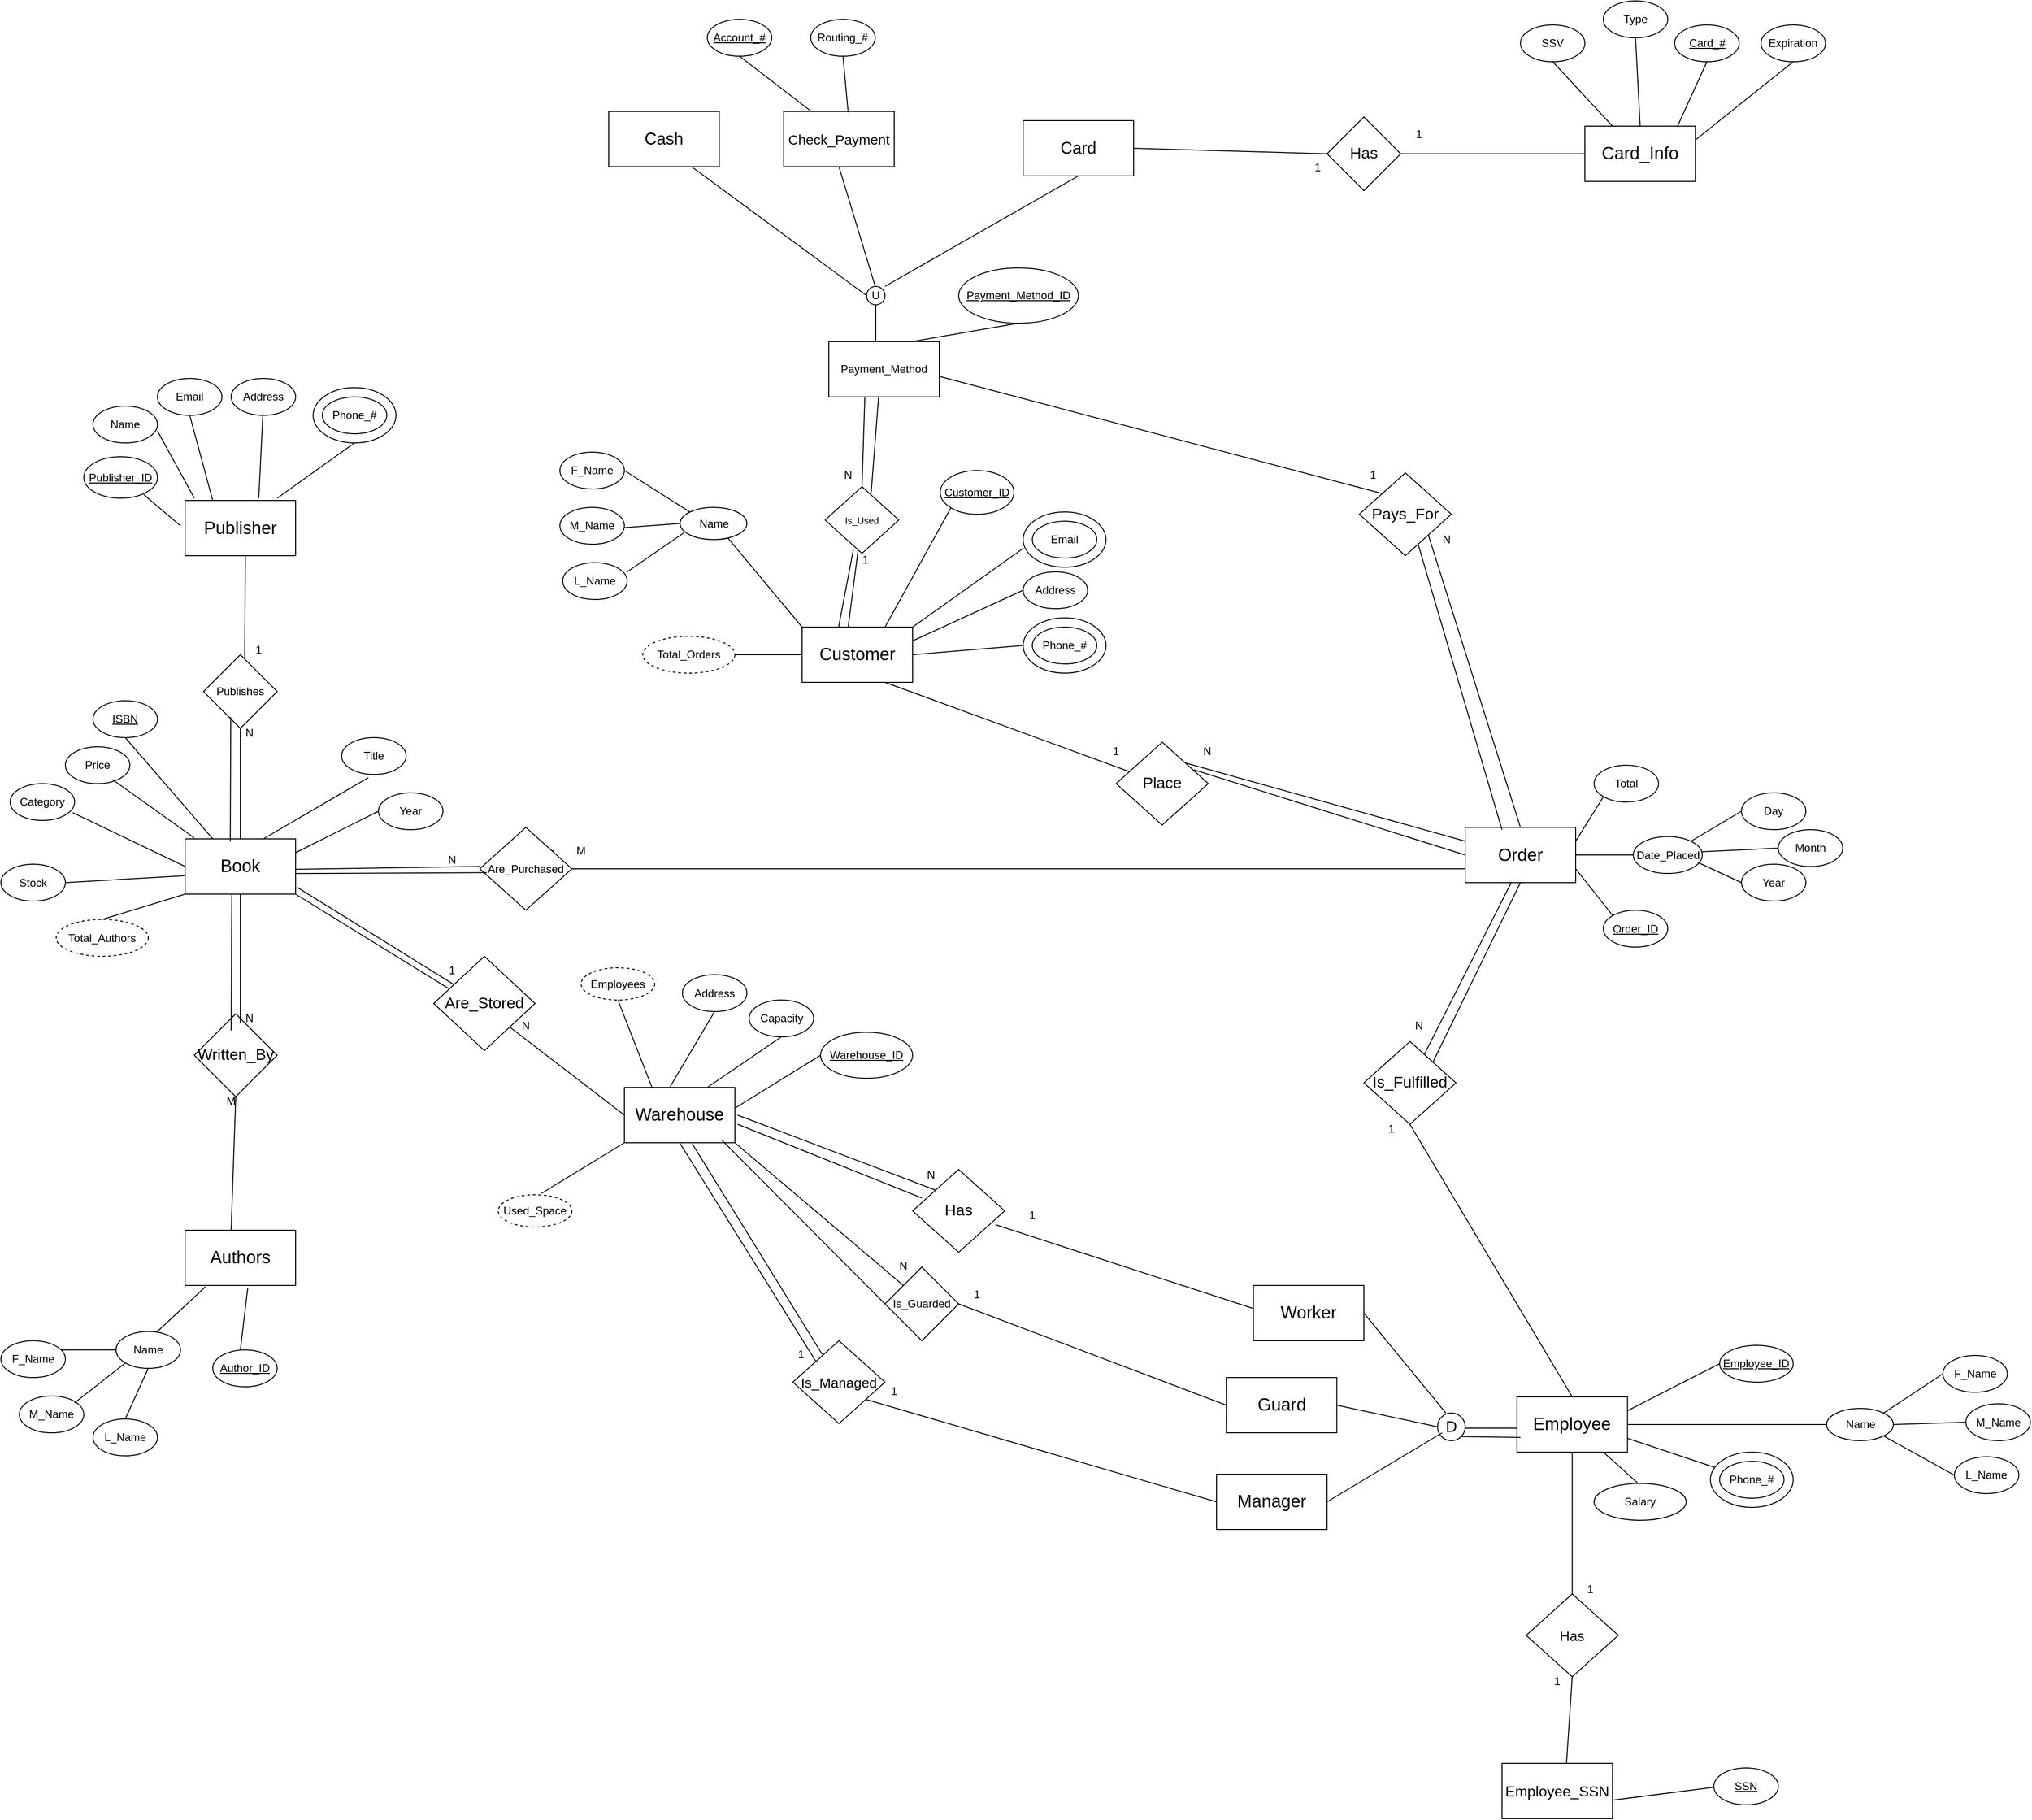 <mxfile version="26.2.12">
  <diagram id="C5RBs43oDa-KdzZeNtuy" name="Page-1">
    <mxGraphModel dx="790" dy="1677" grid="1" gridSize="10" guides="1" tooltips="1" connect="1" arrows="1" fold="1" page="1" pageScale="1" pageWidth="827" pageHeight="1169" math="0" shadow="0">
      <root>
        <mxCell id="WIyWlLk6GJQsqaUBKTNV-0" />
        <mxCell id="WIyWlLk6GJQsqaUBKTNV-1" parent="WIyWlLk6GJQsqaUBKTNV-0" />
        <mxCell id="00jODEar77DZwwpebo26-1" value="&lt;font style=&quot;font-size: 19px;&quot;&gt;Book&lt;/font&gt;" style="rounded=0;whiteSpace=wrap;html=1;" parent="WIyWlLk6GJQsqaUBKTNV-1" vertex="1">
          <mxGeometry x="230" y="160" width="120" height="60" as="geometry" />
        </mxCell>
        <mxCell id="00jODEar77DZwwpebo26-2" value="&lt;font style=&quot;font-size: 19px;&quot;&gt;Authors&lt;/font&gt;" style="rounded=0;whiteSpace=wrap;html=1;" parent="WIyWlLk6GJQsqaUBKTNV-1" vertex="1">
          <mxGeometry x="230" y="585" width="120" height="60" as="geometry" />
        </mxCell>
        <mxCell id="00jODEar77DZwwpebo26-3" value="&lt;u&gt;ISBN&lt;/u&gt;" style="ellipse;whiteSpace=wrap;html=1;" parent="WIyWlLk6GJQsqaUBKTNV-1" vertex="1">
          <mxGeometry x="130" y="10" width="70" height="40" as="geometry" />
        </mxCell>
        <mxCell id="00jODEar77DZwwpebo26-4" value="Title" style="ellipse;whiteSpace=wrap;html=1;" parent="WIyWlLk6GJQsqaUBKTNV-1" vertex="1">
          <mxGeometry x="400" y="50" width="70" height="40" as="geometry" />
        </mxCell>
        <mxCell id="00jODEar77DZwwpebo26-7" value="Year&lt;span style=&quot;color: rgba(0, 0, 0, 0); font-family: monospace; font-size: 0px; text-align: start; text-wrap-mode: nowrap;&quot;&gt;%3CmxGraphModel%3E%3Croot%3E%3CmxCell%20id%3D%220%22%2F%3E%3CmxCell%20id%3D%221%22%20parent%3D%220%22%2F%3E%3CmxCell%20id%3D%222%22%20value%3D%22Publisher%22%20style%3D%22ellipse%3BwhiteSpace%3Dwrap%3Bhtml%3D1%3B%22%20vertex%3D%221%22%20parent%3D%221%22%3E%3CmxGeometry%20x%3D%22370%22%20y%3D%2250%22%20width%3D%2270%22%20height%3D%2240%22%20as%3D%22geometry%22%2F%3E%3C%2FmxCell%3E%3C%2Froot%3E%3C%2FmxGraphModel%3E&lt;/span&gt;" style="ellipse;whiteSpace=wrap;html=1;" parent="WIyWlLk6GJQsqaUBKTNV-1" vertex="1">
          <mxGeometry x="440" y="110" width="70" height="40" as="geometry" />
        </mxCell>
        <mxCell id="00jODEar77DZwwpebo26-8" value="Price&lt;span style=&quot;color: rgba(0, 0, 0, 0); font-family: monospace; font-size: 0px; text-align: start; text-wrap-mode: nowrap;&quot;&gt;%3CmxGraphModel%3E%3Croot%3E%3CmxCell%20id%3D%220%22%2F%3E%3CmxCell%20id%3D%221%22%20parent%3D%220%22%2F%3E%3CmxCell%20id%3D%222%22%20value%3D%22Year%26lt%3Bspan%20style%3D%26quot%3Bcolor%3A%20rgba(0%2C%200%2C%200%2C%200)%3B%20font-family%3A%20monospace%3B%20font-size%3A%200px%3B%20text-align%3A%20start%3B%20text-wrap-mode%3A%20nowrap%3B%26quot%3B%26gt%3B%253CmxGraphModel%253E%253Croot%253E%253CmxCell%2520id%253D%25220%2522%252F%253E%253CmxCell%2520id%253D%25221%2522%2520parent%253D%25220%2522%252F%253E%253CmxCell%2520id%253D%25222%2522%2520value%253D%2522Publisher%2522%2520style%253D%2522ellipse%253BwhiteSpace%253Dwrap%253Bhtml%253D1%253B%2522%2520vertex%253D%25221%2522%2520parent%253D%25221%2522%253E%253CmxGeometry%2520x%253D%2522370%2522%2520y%253D%252250%2522%2520width%253D%252270%2522%2520height%253D%252240%2522%2520as%253D%2522geometry%2522%252F%253E%253C%252FmxCell%253E%253C%252Froot%253E%253C%252FmxGraphModel%253E%26lt%3B%2Fspan%26gt%3B%22%20style%3D%22ellipse%3BwhiteSpace%3Dwrap%3Bhtml%3D1%3B%22%20vertex%3D%221%22%20parent%3D%221%22%3E%3CmxGeometry%20x%3D%22440%22%20y%3D%22100%22%20width%3D%2270%22%20height%3D%2240%22%20as%3D%22geometry%22%2F%3E%3C%2FmxCell%3E%3C%2Froot%3E%3C%2FmxGraphModel%3E&lt;/span&gt;&lt;span style=&quot;color: rgba(0, 0, 0, 0); font-family: monospace; font-size: 0px; text-align: start; text-wrap-mode: nowrap;&quot;&gt;%3CmxGraphModel%3E%3Croot%3E%3CmxCell%20id%3D%220%22%2F%3E%3CmxCell%20id%3D%221%22%20parent%3D%220%22%2F%3E%3CmxCell%20id%3D%222%22%20value%3D%22Year%26lt%3Bspan%20style%3D%26quot%3Bcolor%3A%20rgba(0%2C%200%2C%200%2C%200)%3B%20font-family%3A%20monospace%3B%20font-size%3A%200px%3B%20text-align%3A%20start%3B%20text-wrap-mode%3A%20nowrap%3B%26quot%3B%26gt%3B%253CmxGraphModel%253E%253Croot%253E%253CmxCell%2520id%253D%25220%2522%252F%253E%253CmxCell%2520id%253D%25221%2522%2520parent%253D%25220%2522%252F%253E%253CmxCell%2520id%253D%25222%2522%2520value%253D%2522Publisher%2522%2520style%253D%2522ellipse%253BwhiteSpace%253Dwrap%253Bhtml%253D1%253B%2522%2520vertex%253D%25221%2522%2520parent%253D%25221%2522%253E%253CmxGeometry%2520x%253D%2522370%2522%2520y%253D%252250%2522%2520width%253D%252270%2522%2520height%253D%252240%2522%2520as%253D%2522geometry%2522%252F%253E%253C%252FmxCell%253E%253C%252Froot%253E%253C%252FmxGraphModel%253E%26lt%3B%2Fspan%26gt%3B%22%20style%3D%22ellipse%3BwhiteSpace%3Dwrap%3Bhtml%3D1%3B%22%20vertex%3D%221%22%20parent%3D%221%22%3E%3CmxGeometry%20x%3D%22440%22%20y%3D%22100%22%20width%3D%2270%22%20height%3D%2240%22%20as%3D%22geometry%22%2F%3E%3C%2FmxCell%3E%3C%2Froot%3E%3C%2FmxGraphModel%3E&lt;/span&gt;" style="ellipse;whiteSpace=wrap;html=1;" parent="WIyWlLk6GJQsqaUBKTNV-1" vertex="1">
          <mxGeometry x="100" y="60" width="70" height="40" as="geometry" />
        </mxCell>
        <mxCell id="00jODEar77DZwwpebo26-9" value="Category" style="ellipse;whiteSpace=wrap;html=1;container=1;" parent="WIyWlLk6GJQsqaUBKTNV-1" vertex="1">
          <mxGeometry x="40" y="100" width="70" height="40" as="geometry" />
        </mxCell>
        <mxCell id="00jODEar77DZwwpebo26-12" value="" style="endArrow=none;html=1;rounded=0;exitX=0.971;exitY=0.788;exitDx=0;exitDy=0;exitPerimeter=0;" parent="WIyWlLk6GJQsqaUBKTNV-1" source="00jODEar77DZwwpebo26-9" edge="1">
          <mxGeometry width="50" height="50" relative="1" as="geometry">
            <mxPoint x="180" y="240" as="sourcePoint" />
            <mxPoint x="230" y="190" as="targetPoint" />
          </mxGeometry>
        </mxCell>
        <mxCell id="00jODEar77DZwwpebo26-13" value="" style="endArrow=none;html=1;rounded=0;exitX=0.729;exitY=0.888;exitDx=0;exitDy=0;exitPerimeter=0;" parent="WIyWlLk6GJQsqaUBKTNV-1" source="00jODEar77DZwwpebo26-8" edge="1">
          <mxGeometry width="50" height="50" relative="1" as="geometry">
            <mxPoint x="118" y="101" as="sourcePoint" />
            <mxPoint x="240" y="159" as="targetPoint" />
          </mxGeometry>
        </mxCell>
        <mxCell id="00jODEar77DZwwpebo26-14" value="" style="endArrow=none;html=1;rounded=0;exitX=0.5;exitY=1;exitDx=0;exitDy=0;" parent="WIyWlLk6GJQsqaUBKTNV-1" source="00jODEar77DZwwpebo26-3" edge="1">
          <mxGeometry width="50" height="50" relative="1" as="geometry">
            <mxPoint x="210" y="100" as="sourcePoint" />
            <mxPoint x="260" y="160" as="targetPoint" />
          </mxGeometry>
        </mxCell>
        <mxCell id="00jODEar77DZwwpebo26-15" value="" style="endArrow=none;html=1;rounded=0;exitX=0.414;exitY=1.088;exitDx=0;exitDy=0;exitPerimeter=0;" parent="WIyWlLk6GJQsqaUBKTNV-1" source="00jODEar77DZwwpebo26-4" edge="1">
          <mxGeometry width="50" height="50" relative="1" as="geometry">
            <mxPoint x="280" y="90" as="sourcePoint" />
            <mxPoint x="315" y="160" as="targetPoint" />
          </mxGeometry>
        </mxCell>
        <mxCell id="00jODEar77DZwwpebo26-17" value="" style="endArrow=none;html=1;rounded=0;exitX=0;exitY=0.5;exitDx=0;exitDy=0;entryX=1;entryY=0.25;entryDx=0;entryDy=0;" parent="WIyWlLk6GJQsqaUBKTNV-1" source="00jODEar77DZwwpebo26-7" target="00jODEar77DZwwpebo26-1" edge="1">
          <mxGeometry width="50" height="50" relative="1" as="geometry">
            <mxPoint x="403" y="110" as="sourcePoint" />
            <mxPoint x="340" y="170" as="targetPoint" />
          </mxGeometry>
        </mxCell>
        <mxCell id="00jODEar77DZwwpebo26-18" value="Name" style="ellipse;whiteSpace=wrap;html=1;container=1;" parent="WIyWlLk6GJQsqaUBKTNV-1" vertex="1">
          <mxGeometry x="155" y="695" width="70" height="40" as="geometry" />
        </mxCell>
        <mxCell id="00jODEar77DZwwpebo26-20" value="&lt;u&gt;Author_ID&lt;/u&gt;" style="ellipse;whiteSpace=wrap;html=1;" parent="WIyWlLk6GJQsqaUBKTNV-1" vertex="1">
          <mxGeometry x="260" y="715" width="70" height="40" as="geometry" />
        </mxCell>
        <mxCell id="00jODEar77DZwwpebo26-21" value="" style="endArrow=none;html=1;rounded=0;entryX=0.183;entryY=1.025;entryDx=0;entryDy=0;entryPerimeter=0;exitX=0.632;exitY=0.015;exitDx=0;exitDy=0;exitPerimeter=0;" parent="WIyWlLk6GJQsqaUBKTNV-1" source="00jODEar77DZwwpebo26-18" target="00jODEar77DZwwpebo26-2" edge="1">
          <mxGeometry width="50" height="50" relative="1" as="geometry">
            <mxPoint x="200" y="685" as="sourcePoint" />
            <mxPoint x="250" y="635" as="targetPoint" />
          </mxGeometry>
        </mxCell>
        <mxCell id="00jODEar77DZwwpebo26-22" value="" style="endArrow=none;html=1;rounded=0;entryX=0.567;entryY=1.042;entryDx=0;entryDy=0;entryPerimeter=0;" parent="WIyWlLk6GJQsqaUBKTNV-1" target="00jODEar77DZwwpebo26-2" edge="1">
          <mxGeometry width="50" height="50" relative="1" as="geometry">
            <mxPoint x="290" y="715" as="sourcePoint" />
            <mxPoint x="370" y="685" as="targetPoint" />
          </mxGeometry>
        </mxCell>
        <mxCell id="00jODEar77DZwwpebo26-23" value="&lt;font style=&quot;font-size: 19px;&quot;&gt;Customer&lt;/font&gt;" style="rounded=0;whiteSpace=wrap;html=1;" parent="WIyWlLk6GJQsqaUBKTNV-1" vertex="1">
          <mxGeometry x="900" y="-70" width="120" height="60" as="geometry" />
        </mxCell>
        <mxCell id="00jODEar77DZwwpebo26-24" value="&lt;u&gt;Customer_ID&lt;/u&gt;" style="ellipse;whiteSpace=wrap;html=1;" parent="WIyWlLk6GJQsqaUBKTNV-1" vertex="1">
          <mxGeometry x="1050" y="-240" width="80" height="47.5" as="geometry" />
        </mxCell>
        <mxCell id="00jODEar77DZwwpebo26-25" value="&lt;span style=&quot;font-weight: normal;&quot;&gt;Name&lt;/span&gt;" style="ellipse;whiteSpace=wrap;html=1;container=1;fontStyle=1" parent="WIyWlLk6GJQsqaUBKTNV-1" vertex="1">
          <mxGeometry x="767.5" y="-200" width="72.5" height="35" as="geometry" />
        </mxCell>
        <mxCell id="00jODEar77DZwwpebo26-30" value="Address" style="ellipse;whiteSpace=wrap;html=1;" parent="WIyWlLk6GJQsqaUBKTNV-1" vertex="1">
          <mxGeometry x="1140" y="-130" width="70" height="40" as="geometry" />
        </mxCell>
        <mxCell id="00jODEar77DZwwpebo26-33" value="Type&lt;span style=&quot;color: rgba(0, 0, 0, 0); font-family: monospace; font-size: 0px; text-align: start; text-wrap-mode: nowrap;&quot;&gt;%3CmxGraphModel%3E%3Croot%3E%3CmxCell%20id%3D%220%22%2F%3E%3CmxCell%20id%3D%221%22%20parent%3D%220%22%2F%3E%3CmxCell%20id%3D%222%22%20value%3D%22Address%22%20style%3D%22ellipse%3BwhiteSpace%3Dwrap%3Bhtml%3D1%3B%22%20vertex%3D%221%22%20parent%3D%221%22%3E%3CmxGeometry%20x%3D%22890%22%20y%3D%22160%22%20width%3D%2270%22%20height%3D%2240%22%20as%3D%22geometry%22%2F%3E%3C%2FmxCell%3E%3C%2Froot%3E%3C%2FmxGraphModel%3E&lt;/span&gt;" style="ellipse;whiteSpace=wrap;html=1;direction=west;flipH=1;flipV=1;" parent="WIyWlLk6GJQsqaUBKTNV-1" vertex="1">
          <mxGeometry x="1770" y="-750" width="70" height="40" as="geometry" />
        </mxCell>
        <mxCell id="00jODEar77DZwwpebo26-34" value="SSV&lt;span style=&quot;color: rgba(0, 0, 0, 0); font-family: monospace; font-size: 0px; text-align: start; text-wrap-mode: nowrap;&quot;&gt;%3CmxGraphModel%3E%3Croot%3E%3CmxCell%20id%3D%220%22%2F%3E%3CmxCell%20id%3D%221%22%20parent%3D%220%22%2F%3E%3CmxCell%20id%3D%222%22%20value%3D%22Address%22%20style%3D%22ellipse%3BwhiteSpace%3Dwrap%3Bhtml%3D1%3B%22%20vertex%3D%221%22%20parent%3D%221%22%3E%3CmxGeometry%20x%3D%22890%22%20y%3D%22160%22%20width%3D%2270%22%20height%3D%2240%22%20as%3D%22geometry%22%2F%3E%3C%2FmxCell%3E%3C%2Froot%3E%3C%2FmxGraphModel%3E&lt;/span&gt;&lt;span style=&quot;color: rgba(0, 0, 0, 0); font-family: monospace; font-size: 0px; text-align: start; text-wrap-mode: nowrap;&quot;&gt;%3CmxGraphModel%3E%3Croot%3E%3CmxCell%20id%3D%220%22%2F%3E%3CmxCell%20id%3D%221%22%20parent%3D%220%22%2F%3E%3CmxCell%20id%3D%222%22%20value%3D%22Address%22%20style%3D%22ellipse%3BwhiteSpace%3Dwrap%3Bhtml%3D1%3B%22%20vertex%3D%221%22%20parent%3D%221%22%3E%3CmxGeometry%20x%3D%22890%22%20y%3D%22160%22%20width%3D%2270%22%20height%3D%2240%22%20as%3D%22geometry%22%2F%3E%3C%2FmxCell%3E%3C%2Froot%3E%3C%2FmxGraphModel%3E&lt;/span&gt;" style="ellipse;whiteSpace=wrap;html=1;direction=west;flipH=1;flipV=1;" parent="WIyWlLk6GJQsqaUBKTNV-1" vertex="1">
          <mxGeometry x="1680" y="-724" width="70" height="40" as="geometry" />
        </mxCell>
        <mxCell id="00jODEar77DZwwpebo26-35" value="&lt;u&gt;Card_#&lt;/u&gt;" style="ellipse;whiteSpace=wrap;html=1;direction=west;flipH=1;flipV=1;" parent="WIyWlLk6GJQsqaUBKTNV-1" vertex="1">
          <mxGeometry x="1847.5" y="-724" width="70" height="40" as="geometry" />
        </mxCell>
        <mxCell id="00jODEar77DZwwpebo26-36" value="Expiration" style="ellipse;whiteSpace=wrap;html=1;direction=west;flipH=1;flipV=1;" parent="WIyWlLk6GJQsqaUBKTNV-1" vertex="1">
          <mxGeometry x="1941.25" y="-724" width="70" height="40" as="geometry" />
        </mxCell>
        <mxCell id="00jODEar77DZwwpebo26-37" value="&lt;font style=&quot;font-size: 19px;&quot;&gt;Warehouse&lt;/font&gt;" style="rounded=0;whiteSpace=wrap;html=1;" parent="WIyWlLk6GJQsqaUBKTNV-1" vertex="1">
          <mxGeometry x="707" y="430" width="120" height="60" as="geometry" />
        </mxCell>
        <mxCell id="00jODEar77DZwwpebo26-39" value="Address" style="ellipse;whiteSpace=wrap;html=1;" parent="WIyWlLk6GJQsqaUBKTNV-1" vertex="1">
          <mxGeometry x="770" y="307.5" width="70" height="40" as="geometry" />
        </mxCell>
        <mxCell id="00jODEar77DZwwpebo26-40" value="Capacity" style="ellipse;whiteSpace=wrap;html=1;" parent="WIyWlLk6GJQsqaUBKTNV-1" vertex="1">
          <mxGeometry x="842.5" y="335" width="70" height="40" as="geometry" />
        </mxCell>
        <mxCell id="00jODEar77DZwwpebo26-42" value="&lt;span style=&quot;font-size: 19px;&quot;&gt;Employee&lt;/span&gt;" style="rounded=0;whiteSpace=wrap;html=1;" parent="WIyWlLk6GJQsqaUBKTNV-1" vertex="1">
          <mxGeometry x="1676.25" y="766" width="120" height="60" as="geometry" />
        </mxCell>
        <mxCell id="00jODEar77DZwwpebo26-48" value="&lt;span style=&quot;font-size: 19px;&quot;&gt;Manager&lt;/span&gt;" style="rounded=0;whiteSpace=wrap;html=1;" parent="WIyWlLk6GJQsqaUBKTNV-1" vertex="1">
          <mxGeometry x="1350" y="850" width="120" height="60" as="geometry" />
        </mxCell>
        <mxCell id="00jODEar77DZwwpebo26-51" value="Name" style="ellipse;whiteSpace=wrap;html=1;container=1;" parent="WIyWlLk6GJQsqaUBKTNV-1" vertex="1">
          <mxGeometry x="2012.5" y="778.5" width="72.5" height="35" as="geometry" />
        </mxCell>
        <mxCell id="00jODEar77DZwwpebo26-53" value="&lt;u&gt;SSN&lt;/u&gt;" style="ellipse;whiteSpace=wrap;html=1;" parent="WIyWlLk6GJQsqaUBKTNV-1" vertex="1">
          <mxGeometry x="1890" y="1169" width="70" height="40" as="geometry" />
        </mxCell>
        <mxCell id="00jODEar77DZwwpebo26-54" value="&lt;u&gt;Employee_ID&lt;/u&gt;" style="ellipse;whiteSpace=wrap;html=1;" parent="WIyWlLk6GJQsqaUBKTNV-1" vertex="1">
          <mxGeometry x="1896.25" y="710" width="80" height="40" as="geometry" />
        </mxCell>
        <mxCell id="00jODEar77DZwwpebo26-55" value="&lt;font style=&quot;font-size: 19px;&quot;&gt;Order&lt;/font&gt;" style="rounded=0;whiteSpace=wrap;html=1;" parent="WIyWlLk6GJQsqaUBKTNV-1" vertex="1">
          <mxGeometry x="1620" y="147.5" width="120" height="60" as="geometry" />
        </mxCell>
        <mxCell id="00jODEar77DZwwpebo26-56" value="&lt;u&gt;Order_ID&lt;/u&gt;" style="ellipse;whiteSpace=wrap;html=1;" parent="WIyWlLk6GJQsqaUBKTNV-1" vertex="1">
          <mxGeometry x="1770" y="237.5" width="70" height="40" as="geometry" />
        </mxCell>
        <mxCell id="00jODEar77DZwwpebo26-59" value="Date_Placed" style="ellipse;whiteSpace=wrap;html=1;container=1;" parent="WIyWlLk6GJQsqaUBKTNV-1" vertex="1">
          <mxGeometry x="1802.5" y="157.5" width="75" height="40" as="geometry" />
        </mxCell>
        <mxCell id="00jODEar77DZwwpebo26-60" value="Total" style="ellipse;whiteSpace=wrap;html=1;" parent="WIyWlLk6GJQsqaUBKTNV-1" vertex="1">
          <mxGeometry x="1760" y="80" width="70" height="40" as="geometry" />
        </mxCell>
        <mxCell id="00jODEar77DZwwpebo26-61" value="&lt;font style=&quot;font-size: 17px;&quot;&gt;Written_By&lt;/font&gt;" style="rhombus;whiteSpace=wrap;html=1;" parent="WIyWlLk6GJQsqaUBKTNV-1" vertex="1">
          <mxGeometry x="240" y="350" width="90" height="90" as="geometry" />
        </mxCell>
        <mxCell id="00jODEar77DZwwpebo26-62" value="&lt;font&gt;Are_Purchased&lt;/font&gt;" style="rhombus;whiteSpace=wrap;html=1;" parent="WIyWlLk6GJQsqaUBKTNV-1" vertex="1">
          <mxGeometry x="550" y="147.5" width="100" height="90" as="geometry" />
        </mxCell>
        <mxCell id="00jODEar77DZwwpebo26-63" value="&lt;span style=&quot;font-size: 17px;&quot;&gt;Are_Stored&lt;/span&gt;" style="rhombus;whiteSpace=wrap;html=1;" parent="WIyWlLk6GJQsqaUBKTNV-1" vertex="1">
          <mxGeometry x="500" y="287.5" width="110" height="102.5" as="geometry" />
        </mxCell>
        <mxCell id="00jODEar77DZwwpebo26-64" value="&lt;span style=&quot;font-size: 17px;&quot;&gt;Has&lt;/span&gt;" style="rhombus;whiteSpace=wrap;html=1;" parent="WIyWlLk6GJQsqaUBKTNV-1" vertex="1">
          <mxGeometry x="1020" y="519" width="100" height="90" as="geometry" />
        </mxCell>
        <mxCell id="00jODEar77DZwwpebo26-65" value="&lt;font style=&quot;font-size: 15px;&quot;&gt;Is_Managed&lt;/font&gt;" style="rhombus;whiteSpace=wrap;html=1;" parent="WIyWlLk6GJQsqaUBKTNV-1" vertex="1">
          <mxGeometry x="890" y="705" width="100" height="90" as="geometry" />
        </mxCell>
        <mxCell id="00jODEar77DZwwpebo26-71" value="&lt;font style=&quot;font-size: 17px;&quot;&gt;Place&lt;/font&gt;" style="rhombus;whiteSpace=wrap;html=1;" parent="WIyWlLk6GJQsqaUBKTNV-1" vertex="1">
          <mxGeometry x="1241" y="55" width="100" height="90" as="geometry" />
        </mxCell>
        <mxCell id="00jODEar77DZwwpebo26-72" value="&lt;span style=&quot;font-size: 17px;&quot;&gt;Is_Fulfilled&lt;/span&gt;" style="rhombus;whiteSpace=wrap;html=1;" parent="WIyWlLk6GJQsqaUBKTNV-1" vertex="1">
          <mxGeometry x="1510" y="380" width="100" height="90" as="geometry" />
        </mxCell>
        <mxCell id="00jODEar77DZwwpebo26-73" value="Stock" style="ellipse;whiteSpace=wrap;html=1;" parent="WIyWlLk6GJQsqaUBKTNV-1" vertex="1">
          <mxGeometry x="30" y="187.5" width="70" height="40" as="geometry" />
        </mxCell>
        <mxCell id="HrWQXQLJa8o109kUoc0N-1" value="F_Name" style="ellipse;whiteSpace=wrap;html=1;" parent="WIyWlLk6GJQsqaUBKTNV-1" vertex="1">
          <mxGeometry x="30" y="705" width="70" height="40" as="geometry" />
        </mxCell>
        <mxCell id="HrWQXQLJa8o109kUoc0N-2" value="M_Name" style="ellipse;whiteSpace=wrap;html=1;" parent="WIyWlLk6GJQsqaUBKTNV-1" vertex="1">
          <mxGeometry x="50" y="765" width="70" height="40" as="geometry" />
        </mxCell>
        <mxCell id="HrWQXQLJa8o109kUoc0N-3" value="L_Name" style="ellipse;whiteSpace=wrap;html=1;" parent="WIyWlLk6GJQsqaUBKTNV-1" vertex="1">
          <mxGeometry x="130" y="790" width="70" height="40" as="geometry" />
        </mxCell>
        <mxCell id="HrWQXQLJa8o109kUoc0N-4" value="F_Name" style="ellipse;whiteSpace=wrap;html=1;" parent="WIyWlLk6GJQsqaUBKTNV-1" vertex="1">
          <mxGeometry x="637" y="-260" width="70" height="40" as="geometry" />
        </mxCell>
        <mxCell id="HrWQXQLJa8o109kUoc0N-5" value="M_Name" style="ellipse;whiteSpace=wrap;html=1;" parent="WIyWlLk6GJQsqaUBKTNV-1" vertex="1">
          <mxGeometry x="637" y="-200" width="70" height="40" as="geometry" />
        </mxCell>
        <mxCell id="HrWQXQLJa8o109kUoc0N-6" value="L_Name" style="ellipse;whiteSpace=wrap;html=1;" parent="WIyWlLk6GJQsqaUBKTNV-1" vertex="1">
          <mxGeometry x="640" y="-140" width="70" height="40" as="geometry" />
        </mxCell>
        <mxCell id="HrWQXQLJa8o109kUoc0N-10" value="F_Name" style="ellipse;whiteSpace=wrap;html=1;" parent="WIyWlLk6GJQsqaUBKTNV-1" vertex="1">
          <mxGeometry x="2138.75" y="721" width="70" height="40" as="geometry" />
        </mxCell>
        <mxCell id="HrWQXQLJa8o109kUoc0N-11" value="M_Name" style="ellipse;whiteSpace=wrap;html=1;" parent="WIyWlLk6GJQsqaUBKTNV-1" vertex="1">
          <mxGeometry x="2163.75" y="773.5" width="70" height="40" as="geometry" />
        </mxCell>
        <mxCell id="HrWQXQLJa8o109kUoc0N-12" value="L_Name" style="ellipse;whiteSpace=wrap;html=1;" parent="WIyWlLk6GJQsqaUBKTNV-1" vertex="1">
          <mxGeometry x="2151.25" y="831" width="70" height="40" as="geometry" />
        </mxCell>
        <mxCell id="HrWQXQLJa8o109kUoc0N-13" value="" style="endArrow=none;html=1;rounded=0;exitX=1;exitY=0.5;exitDx=0;exitDy=0;" parent="WIyWlLk6GJQsqaUBKTNV-1" source="00jODEar77DZwwpebo26-73" edge="1">
          <mxGeometry width="50" height="50" relative="1" as="geometry">
            <mxPoint x="118" y="142" as="sourcePoint" />
            <mxPoint x="230" y="200" as="targetPoint" />
          </mxGeometry>
        </mxCell>
        <mxCell id="HrWQXQLJa8o109kUoc0N-14" value="" style="endArrow=none;html=1;rounded=0;entryX=0.5;entryY=1;entryDx=0;entryDy=0;" parent="WIyWlLk6GJQsqaUBKTNV-1" target="00jODEar77DZwwpebo26-61" edge="1">
          <mxGeometry width="50" height="50" relative="1" as="geometry">
            <mxPoint x="280" y="585" as="sourcePoint" />
            <mxPoint x="330" y="535" as="targetPoint" />
          </mxGeometry>
        </mxCell>
        <mxCell id="HrWQXQLJa8o109kUoc0N-15" value="" style="endArrow=none;html=1;rounded=0;entryX=0.423;entryY=0.996;entryDx=0;entryDy=0;entryPerimeter=0;" parent="WIyWlLk6GJQsqaUBKTNV-1" target="00jODEar77DZwwpebo26-1" edge="1">
          <mxGeometry width="50" height="50" relative="1" as="geometry">
            <mxPoint x="280" y="368" as="sourcePoint" />
            <mxPoint x="330" y="317.5" as="targetPoint" />
          </mxGeometry>
        </mxCell>
        <mxCell id="HrWQXQLJa8o109kUoc0N-16" value="" style="endArrow=none;html=1;rounded=0;" parent="WIyWlLk6GJQsqaUBKTNV-1" edge="1">
          <mxGeometry width="50" height="50" relative="1" as="geometry">
            <mxPoint x="290" y="360" as="sourcePoint" />
            <mxPoint x="290" y="220" as="targetPoint" />
          </mxGeometry>
        </mxCell>
        <mxCell id="HrWQXQLJa8o109kUoc0N-17" value="N" style="text;html=1;align=center;verticalAlign=middle;whiteSpace=wrap;rounded=0;" parent="WIyWlLk6GJQsqaUBKTNV-1" vertex="1">
          <mxGeometry x="270" y="340" width="60" height="30" as="geometry" />
        </mxCell>
        <mxCell id="HrWQXQLJa8o109kUoc0N-18" value="M" style="text;html=1;align=center;verticalAlign=middle;whiteSpace=wrap;rounded=0;" parent="WIyWlLk6GJQsqaUBKTNV-1" vertex="1">
          <mxGeometry x="250" y="430" width="60" height="30" as="geometry" />
        </mxCell>
        <mxCell id="HrWQXQLJa8o109kUoc0N-21" value="" style="endArrow=none;html=1;rounded=0;entryX=0.5;entryY=1;entryDx=0;entryDy=0;exitX=0.5;exitY=0;exitDx=0;exitDy=0;" parent="WIyWlLk6GJQsqaUBKTNV-1" source="HrWQXQLJa8o109kUoc0N-3" target="00jODEar77DZwwpebo26-18" edge="1">
          <mxGeometry width="50" height="50" relative="1" as="geometry">
            <mxPoint x="280" y="900" as="sourcePoint" />
            <mxPoint x="190" y="745.0" as="targetPoint" />
          </mxGeometry>
        </mxCell>
        <mxCell id="HrWQXQLJa8o109kUoc0N-23" value="" style="endArrow=none;html=1;rounded=0;exitX=0.5;exitY=0;exitDx=0;exitDy=0;entryX=0;entryY=1;entryDx=0;entryDy=0;" parent="WIyWlLk6GJQsqaUBKTNV-1" target="00jODEar77DZwwpebo26-18" edge="1">
          <mxGeometry width="50" height="50" relative="1" as="geometry">
            <mxPoint x="110" y="772.5" as="sourcePoint" />
            <mxPoint x="154.584" y="736.177" as="targetPoint" />
          </mxGeometry>
        </mxCell>
        <mxCell id="HrWQXQLJa8o109kUoc0N-24" value="" style="endArrow=none;html=1;rounded=0;entryX=0;entryY=0.5;entryDx=0;entryDy=0;exitX=0.5;exitY=0;exitDx=0;exitDy=0;" parent="WIyWlLk6GJQsqaUBKTNV-1" target="00jODEar77DZwwpebo26-18" edge="1">
          <mxGeometry width="50" height="50" relative="1" as="geometry">
            <mxPoint x="95" y="715" as="sourcePoint" />
            <mxPoint x="140" y="715.0" as="targetPoint" />
          </mxGeometry>
        </mxCell>
        <mxCell id="HrWQXQLJa8o109kUoc0N-25" value="" style="endArrow=none;html=1;rounded=0;entryX=0.076;entryY=0.546;entryDx=0;entryDy=0;entryPerimeter=0;exitX=1.002;exitY=0.628;exitDx=0;exitDy=0;exitPerimeter=0;" parent="WIyWlLk6GJQsqaUBKTNV-1" source="00jODEar77DZwwpebo26-1" target="00jODEar77DZwwpebo26-62" edge="1">
          <mxGeometry width="50" height="50" relative="1" as="geometry">
            <mxPoint x="410" y="210" as="sourcePoint" />
            <mxPoint x="460" y="160" as="targetPoint" />
          </mxGeometry>
        </mxCell>
        <mxCell id="HrWQXQLJa8o109kUoc0N-27" value="" style="endArrow=none;html=1;rounded=0;exitX=1.002;exitY=0.628;exitDx=0;exitDy=0;exitPerimeter=0;entryX=1;entryY=0.75;entryDx=0;entryDy=0;" parent="WIyWlLk6GJQsqaUBKTNV-1" target="HrWQXQLJa8o109kUoc0N-28" edge="1">
          <mxGeometry width="50" height="50" relative="1" as="geometry">
            <mxPoint x="350" y="192.97" as="sourcePoint" />
            <mxPoint x="530" y="192" as="targetPoint" />
          </mxGeometry>
        </mxCell>
        <mxCell id="HrWQXQLJa8o109kUoc0N-28" value="N" style="text;html=1;align=center;verticalAlign=middle;whiteSpace=wrap;rounded=0;" parent="WIyWlLk6GJQsqaUBKTNV-1" vertex="1">
          <mxGeometry x="490" y="167.5" width="60" height="30" as="geometry" />
        </mxCell>
        <mxCell id="HrWQXQLJa8o109kUoc0N-29" value="" style="endArrow=none;html=1;rounded=0;exitX=1;exitY=0.5;exitDx=0;exitDy=0;entryX=0;entryY=0.75;entryDx=0;entryDy=0;" parent="WIyWlLk6GJQsqaUBKTNV-1" source="00jODEar77DZwwpebo26-62" target="00jODEar77DZwwpebo26-55" edge="1">
          <mxGeometry width="50" height="50" relative="1" as="geometry">
            <mxPoint x="630" y="210" as="sourcePoint" />
            <mxPoint x="1610" y="190" as="targetPoint" />
          </mxGeometry>
        </mxCell>
        <mxCell id="HrWQXQLJa8o109kUoc0N-31" value="" style="endArrow=none;html=1;rounded=0;exitX=0.75;exitY=0;exitDx=0;exitDy=0;entryX=0;entryY=1;entryDx=0;entryDy=0;" parent="WIyWlLk6GJQsqaUBKTNV-1" source="00jODEar77DZwwpebo26-23" target="00jODEar77DZwwpebo26-24" edge="1">
          <mxGeometry width="50" height="50" relative="1" as="geometry">
            <mxPoint x="1000" y="-130" as="sourcePoint" />
            <mxPoint x="1050" y="-180" as="targetPoint" />
          </mxGeometry>
        </mxCell>
        <mxCell id="HrWQXQLJa8o109kUoc0N-32" value="" style="endArrow=none;html=1;rounded=0;entryX=0;entryY=1;entryDx=0;entryDy=0;" parent="WIyWlLk6GJQsqaUBKTNV-1" edge="1">
          <mxGeometry width="50" height="50" relative="1" as="geometry">
            <mxPoint x="1020" y="-70" as="sourcePoint" />
            <mxPoint x="1140.45" y="-155.745" as="targetPoint" />
          </mxGeometry>
        </mxCell>
        <mxCell id="HrWQXQLJa8o109kUoc0N-33" value="" style="endArrow=none;html=1;rounded=0;entryX=0;entryY=0.5;entryDx=0;entryDy=0;exitX=1;exitY=0.25;exitDx=0;exitDy=0;" parent="WIyWlLk6GJQsqaUBKTNV-1" source="00jODEar77DZwwpebo26-23" target="00jODEar77DZwwpebo26-30" edge="1">
          <mxGeometry width="50" height="50" relative="1" as="geometry">
            <mxPoint x="1030" y="-60" as="sourcePoint" />
            <mxPoint x="1150" y="-146" as="targetPoint" />
          </mxGeometry>
        </mxCell>
        <mxCell id="HrWQXQLJa8o109kUoc0N-34" value="" style="endArrow=none;html=1;rounded=0;entryX=0;entryY=0.5;entryDx=0;entryDy=0;exitX=1;exitY=0.5;exitDx=0;exitDy=0;" parent="WIyWlLk6GJQsqaUBKTNV-1" source="00jODEar77DZwwpebo26-23" edge="1">
          <mxGeometry width="50" height="50" relative="1" as="geometry">
            <mxPoint x="1030" y="-45" as="sourcePoint" />
            <mxPoint x="1140" y="-50" as="targetPoint" />
          </mxGeometry>
        </mxCell>
        <mxCell id="HrWQXQLJa8o109kUoc0N-35" value="" style="endArrow=none;html=1;rounded=0;" parent="WIyWlLk6GJQsqaUBKTNV-1" target="HrWQXQLJa8o109kUoc0N-41" edge="1">
          <mxGeometry width="50" height="50" relative="1" as="geometry">
            <mxPoint x="950" y="-70" as="sourcePoint" />
            <mxPoint x="949" y="-180" as="targetPoint" />
          </mxGeometry>
        </mxCell>
        <mxCell id="HrWQXQLJa8o109kUoc0N-36" value="" style="endArrow=none;html=1;rounded=0;exitX=0;exitY=0;exitDx=0;exitDy=0;entryX=0.716;entryY=0.952;entryDx=0;entryDy=0;entryPerimeter=0;" parent="WIyWlLk6GJQsqaUBKTNV-1" source="00jODEar77DZwwpebo26-23" target="00jODEar77DZwwpebo26-25" edge="1">
          <mxGeometry width="50" height="50" relative="1" as="geometry">
            <mxPoint x="958.75" y="-59.5" as="sourcePoint" />
            <mxPoint x="806.25" y="-150" as="targetPoint" />
          </mxGeometry>
        </mxCell>
        <mxCell id="HrWQXQLJa8o109kUoc0N-37" value="" style="endArrow=none;html=1;rounded=0;exitX=0.5;exitY=0;exitDx=0;exitDy=0;entryX=0.5;entryY=0;entryDx=0;entryDy=0;" parent="WIyWlLk6GJQsqaUBKTNV-1" source="00jODEar77DZwwpebo26-33" target="k2oe12yBE1yYyCZT2yRG-7" edge="1">
          <mxGeometry width="50" height="50" relative="1" as="geometry">
            <mxPoint x="1095.62" y="-560" as="sourcePoint" />
            <mxPoint x="1120.62" y="-630" as="targetPoint" />
          </mxGeometry>
        </mxCell>
        <mxCell id="HrWQXQLJa8o109kUoc0N-38" value="" style="endArrow=none;html=1;rounded=0;exitX=0.5;exitY=0;exitDx=0;exitDy=0;entryX=0.25;entryY=0;entryDx=0;entryDy=0;" parent="WIyWlLk6GJQsqaUBKTNV-1" source="00jODEar77DZwwpebo26-34" target="k2oe12yBE1yYyCZT2yRG-7" edge="1">
          <mxGeometry width="50" height="50" relative="1" as="geometry">
            <mxPoint x="1691.25" y="-664" as="sourcePoint" />
            <mxPoint x="1770" y="-620" as="targetPoint" />
          </mxGeometry>
        </mxCell>
        <mxCell id="HrWQXQLJa8o109kUoc0N-39" value="" style="endArrow=none;html=1;rounded=0;entryX=0.5;entryY=0;entryDx=0;entryDy=0;exitX=0.5;exitY=0;exitDx=0;exitDy=0;" parent="WIyWlLk6GJQsqaUBKTNV-1" target="00jODEar77DZwwpebo26-35" edge="1">
          <mxGeometry width="50" height="50" relative="1" as="geometry">
            <mxPoint x="1850.62" y="-614" as="sourcePoint" />
            <mxPoint x="1907.5" y="-684" as="targetPoint" />
          </mxGeometry>
        </mxCell>
        <mxCell id="HrWQXQLJa8o109kUoc0N-40" value="" style="endArrow=none;html=1;rounded=0;entryX=0.5;entryY=0;entryDx=0;entryDy=0;exitX=1;exitY=0.25;exitDx=0;exitDy=0;" parent="WIyWlLk6GJQsqaUBKTNV-1" source="k2oe12yBE1yYyCZT2yRG-7" target="00jODEar77DZwwpebo26-36" edge="1">
          <mxGeometry width="50" height="50" relative="1" as="geometry">
            <mxPoint x="1880.62" y="-614" as="sourcePoint" />
            <mxPoint x="1941.25" y="-674" as="targetPoint" />
          </mxGeometry>
        </mxCell>
        <mxCell id="HrWQXQLJa8o109kUoc0N-41" value="&lt;span style=&quot;font-size: 10px;&quot;&gt;Is_Used&lt;/span&gt;" style="rhombus;whiteSpace=wrap;html=1;" parent="WIyWlLk6GJQsqaUBKTNV-1" vertex="1">
          <mxGeometry x="925" y="-222.5" width="80" height="72.5" as="geometry" />
        </mxCell>
        <mxCell id="HrWQXQLJa8o109kUoc0N-43" value="&lt;font style=&quot;font-size: 18px;&quot;&gt;Card&lt;/font&gt;" style="rounded=0;whiteSpace=wrap;html=1;" parent="WIyWlLk6GJQsqaUBKTNV-1" vertex="1">
          <mxGeometry x="1139.99" y="-620" width="120" height="60" as="geometry" />
        </mxCell>
        <mxCell id="HrWQXQLJa8o109kUoc0N-44" value="" style="endArrow=none;html=1;rounded=0;entryX=0.5;entryY=0;entryDx=0;entryDy=0;exitX=0.327;exitY=0.938;exitDx=0;exitDy=0;exitPerimeter=0;" parent="WIyWlLk6GJQsqaUBKTNV-1" source="DI6oxZLG0wE0e1uGwIm_-15" target="HrWQXQLJa8o109kUoc0N-41" edge="1">
          <mxGeometry width="50" height="50" relative="1" as="geometry">
            <mxPoint x="960" y="-290" as="sourcePoint" />
            <mxPoint x="935" y="-270" as="targetPoint" />
          </mxGeometry>
        </mxCell>
        <mxCell id="HrWQXQLJa8o109kUoc0N-45" value="" style="endArrow=none;html=1;rounded=0;exitX=0.625;exitY=0.087;exitDx=0;exitDy=0;exitPerimeter=0;entryX=0.45;entryY=1.011;entryDx=0;entryDy=0;entryPerimeter=0;" parent="WIyWlLk6GJQsqaUBKTNV-1" source="HrWQXQLJa8o109kUoc0N-41" target="DI6oxZLG0wE0e1uGwIm_-15" edge="1">
          <mxGeometry width="50" height="50" relative="1" as="geometry">
            <mxPoint x="969" y="-230" as="sourcePoint" />
            <mxPoint x="970" y="-290" as="targetPoint" />
          </mxGeometry>
        </mxCell>
        <mxCell id="HrWQXQLJa8o109kUoc0N-46" value="" style="endArrow=none;html=1;rounded=0;entryX=0.385;entryY=0.93;entryDx=0;entryDy=0;entryPerimeter=0;" parent="WIyWlLk6GJQsqaUBKTNV-1" target="HrWQXQLJa8o109kUoc0N-41" edge="1">
          <mxGeometry width="50" height="50" relative="1" as="geometry">
            <mxPoint x="939.63" y="-70" as="sourcePoint" />
            <mxPoint x="939.63" y="-154" as="targetPoint" />
          </mxGeometry>
        </mxCell>
        <mxCell id="HrWQXQLJa8o109kUoc0N-48" value="1" style="text;html=1;align=center;verticalAlign=middle;whiteSpace=wrap;rounded=0;" parent="WIyWlLk6GJQsqaUBKTNV-1" vertex="1">
          <mxGeometry x="939.38" y="-158.12" width="60" height="30" as="geometry" />
        </mxCell>
        <mxCell id="HrWQXQLJa8o109kUoc0N-49" value="N" style="text;html=1;align=center;verticalAlign=middle;whiteSpace=wrap;rounded=0;" parent="WIyWlLk6GJQsqaUBKTNV-1" vertex="1">
          <mxGeometry x="920" y="-250" width="60" height="30" as="geometry" />
        </mxCell>
        <mxCell id="HrWQXQLJa8o109kUoc0N-51" value="" style="endArrow=none;html=1;rounded=0;entryX=0;entryY=0;entryDx=0;entryDy=0;" parent="WIyWlLk6GJQsqaUBKTNV-1" target="00jODEar77DZwwpebo26-25" edge="1">
          <mxGeometry width="50" height="50" relative="1" as="geometry">
            <mxPoint x="707" y="-240" as="sourcePoint" />
            <mxPoint x="770.234" y="-201.828" as="targetPoint" />
          </mxGeometry>
        </mxCell>
        <mxCell id="HrWQXQLJa8o109kUoc0N-52" value="" style="endArrow=none;html=1;rounded=0;entryX=0;entryY=0.5;entryDx=0;entryDy=0;" parent="WIyWlLk6GJQsqaUBKTNV-1" target="00jODEar77DZwwpebo26-25" edge="1">
          <mxGeometry width="50" height="50" relative="1" as="geometry">
            <mxPoint x="707" y="-178" as="sourcePoint" />
            <mxPoint x="753.75" y="-180" as="targetPoint" />
          </mxGeometry>
        </mxCell>
        <mxCell id="HrWQXQLJa8o109kUoc0N-53" value="" style="endArrow=none;html=1;rounded=0;entryX=0.065;entryY=0.778;entryDx=0;entryDy=0;exitX=1;exitY=0.25;exitDx=0;exitDy=0;exitPerimeter=0;entryPerimeter=0;" parent="WIyWlLk6GJQsqaUBKTNV-1" source="HrWQXQLJa8o109kUoc0N-6" target="00jODEar77DZwwpebo26-25" edge="1">
          <mxGeometry width="50" height="50" relative="1" as="geometry">
            <mxPoint x="717" y="-168" as="sourcePoint" />
            <mxPoint x="762.465" y="-164.52" as="targetPoint" />
          </mxGeometry>
        </mxCell>
        <mxCell id="HrWQXQLJa8o109kUoc0N-54" value="" style="endArrow=none;html=1;rounded=0;exitX=0.75;exitY=1;exitDx=0;exitDy=0;" parent="WIyWlLk6GJQsqaUBKTNV-1" source="00jODEar77DZwwpebo26-23" target="00jODEar77DZwwpebo26-71" edge="1">
          <mxGeometry width="50" height="50" relative="1" as="geometry">
            <mxPoint x="1250" y="10" as="sourcePoint" />
            <mxPoint x="1300" y="-40" as="targetPoint" />
          </mxGeometry>
        </mxCell>
        <mxCell id="HrWQXQLJa8o109kUoc0N-55" value="" style="endArrow=none;html=1;rounded=0;exitX=1;exitY=0;exitDx=0;exitDy=0;entryX=0;entryY=0.25;entryDx=0;entryDy=0;" parent="WIyWlLk6GJQsqaUBKTNV-1" source="00jODEar77DZwwpebo26-71" target="00jODEar77DZwwpebo26-55" edge="1">
          <mxGeometry width="50" height="50" relative="1" as="geometry">
            <mxPoint x="1250" y="60" as="sourcePoint" />
            <mxPoint x="1300" y="10" as="targetPoint" />
          </mxGeometry>
        </mxCell>
        <mxCell id="HrWQXQLJa8o109kUoc0N-56" value="" style="endArrow=none;html=1;rounded=0;exitX=0.845;exitY=0.333;exitDx=0;exitDy=0;exitPerimeter=0;entryX=0;entryY=0.5;entryDx=0;entryDy=0;" parent="WIyWlLk6GJQsqaUBKTNV-1" source="00jODEar77DZwwpebo26-71" target="00jODEar77DZwwpebo26-55" edge="1">
          <mxGeometry width="50" height="50" relative="1" as="geometry">
            <mxPoint x="1250" y="60" as="sourcePoint" />
            <mxPoint x="1300" y="10" as="targetPoint" />
          </mxGeometry>
        </mxCell>
        <mxCell id="HrWQXQLJa8o109kUoc0N-57" value="1" style="text;html=1;align=center;verticalAlign=middle;whiteSpace=wrap;rounded=0;" parent="WIyWlLk6GJQsqaUBKTNV-1" vertex="1">
          <mxGeometry x="1211" y="50" width="60" height="30" as="geometry" />
        </mxCell>
        <mxCell id="HrWQXQLJa8o109kUoc0N-58" value="N" style="text;html=1;align=center;verticalAlign=middle;whiteSpace=wrap;rounded=0;" parent="WIyWlLk6GJQsqaUBKTNV-1" vertex="1">
          <mxGeometry x="1310" y="50" width="60" height="30" as="geometry" />
        </mxCell>
        <mxCell id="HrWQXQLJa8o109kUoc0N-59" value="&lt;font style=&quot;font-size: 17px;&quot;&gt;Pays_For&lt;/font&gt;" style="rhombus;whiteSpace=wrap;html=1;" parent="WIyWlLk6GJQsqaUBKTNV-1" vertex="1">
          <mxGeometry x="1505" y="-237.5" width="100" height="90" as="geometry" />
        </mxCell>
        <mxCell id="HrWQXQLJa8o109kUoc0N-61" value="" style="endArrow=none;html=1;rounded=0;entryX=0;entryY=0;entryDx=0;entryDy=0;" parent="WIyWlLk6GJQsqaUBKTNV-1" target="HrWQXQLJa8o109kUoc0N-59" edge="1">
          <mxGeometry width="50" height="50" relative="1" as="geometry">
            <mxPoint x="1050" y="-342" as="sourcePoint" />
            <mxPoint x="1294" y="-140" as="targetPoint" />
          </mxGeometry>
        </mxCell>
        <mxCell id="HrWQXQLJa8o109kUoc0N-62" value="" style="endArrow=none;html=1;rounded=0;exitX=0.5;exitY=0;exitDx=0;exitDy=0;entryX=1;entryY=1;entryDx=0;entryDy=0;" parent="WIyWlLk6GJQsqaUBKTNV-1" source="00jODEar77DZwwpebo26-55" target="HrWQXQLJa8o109kUoc0N-59" edge="1">
          <mxGeometry width="50" height="50" relative="1" as="geometry">
            <mxPoint x="1310" y="-80" as="sourcePoint" />
            <mxPoint x="1360" y="-130" as="targetPoint" />
          </mxGeometry>
        </mxCell>
        <mxCell id="HrWQXQLJa8o109kUoc0N-63" value="" style="endArrow=none;html=1;rounded=0;exitX=0.333;exitY=0.042;exitDx=0;exitDy=0;exitPerimeter=0;entryX=0.643;entryY=0.876;entryDx=0;entryDy=0;entryPerimeter=0;" parent="WIyWlLk6GJQsqaUBKTNV-1" source="00jODEar77DZwwpebo26-55" target="HrWQXQLJa8o109kUoc0N-59" edge="1">
          <mxGeometry width="50" height="50" relative="1" as="geometry">
            <mxPoint x="1310" y="-80" as="sourcePoint" />
            <mxPoint x="1360" y="-130" as="targetPoint" />
          </mxGeometry>
        </mxCell>
        <mxCell id="HrWQXQLJa8o109kUoc0N-64" value="1" style="text;html=1;align=center;verticalAlign=middle;whiteSpace=wrap;rounded=0;" parent="WIyWlLk6GJQsqaUBKTNV-1" vertex="1">
          <mxGeometry x="1490" y="-250" width="60" height="30" as="geometry" />
        </mxCell>
        <mxCell id="HrWQXQLJa8o109kUoc0N-65" value="N" style="text;html=1;align=center;verticalAlign=middle;whiteSpace=wrap;rounded=0;" parent="WIyWlLk6GJQsqaUBKTNV-1" vertex="1">
          <mxGeometry x="1570" y="-180" width="60" height="30" as="geometry" />
        </mxCell>
        <mxCell id="HrWQXQLJa8o109kUoc0N-66" value="Day" style="ellipse;whiteSpace=wrap;html=1;" parent="WIyWlLk6GJQsqaUBKTNV-1" vertex="1">
          <mxGeometry x="1920" y="110" width="70" height="40" as="geometry" />
        </mxCell>
        <mxCell id="HrWQXQLJa8o109kUoc0N-67" value="Month" style="ellipse;whiteSpace=wrap;html=1;" parent="WIyWlLk6GJQsqaUBKTNV-1" vertex="1">
          <mxGeometry x="1960" y="150" width="70" height="40" as="geometry" />
        </mxCell>
        <mxCell id="HrWQXQLJa8o109kUoc0N-68" value="Year" style="ellipse;whiteSpace=wrap;html=1;" parent="WIyWlLk6GJQsqaUBKTNV-1" vertex="1">
          <mxGeometry x="1920" y="187.5" width="70" height="40" as="geometry" />
        </mxCell>
        <mxCell id="HrWQXQLJa8o109kUoc0N-69" value="" style="endArrow=none;html=1;rounded=0;entryX=0;entryY=1;entryDx=0;entryDy=0;" parent="WIyWlLk6GJQsqaUBKTNV-1" target="00jODEar77DZwwpebo26-60" edge="1">
          <mxGeometry width="50" height="50" relative="1" as="geometry">
            <mxPoint x="1740" y="162.5" as="sourcePoint" />
            <mxPoint x="1790" y="112.5" as="targetPoint" />
          </mxGeometry>
        </mxCell>
        <mxCell id="HrWQXQLJa8o109kUoc0N-70" value="" style="endArrow=none;html=1;rounded=0;entryX=0;entryY=0.5;entryDx=0;entryDy=0;exitX=1;exitY=0.5;exitDx=0;exitDy=0;" parent="WIyWlLk6GJQsqaUBKTNV-1" source="00jODEar77DZwwpebo26-55" target="00jODEar77DZwwpebo26-59" edge="1">
          <mxGeometry width="50" height="50" relative="1" as="geometry">
            <mxPoint x="1750" y="172.5" as="sourcePoint" />
            <mxPoint x="1790.0" y="177.5" as="targetPoint" />
          </mxGeometry>
        </mxCell>
        <mxCell id="HrWQXQLJa8o109kUoc0N-71" value="" style="endArrow=none;html=1;rounded=0;entryX=0;entryY=0;entryDx=0;entryDy=0;exitX=1;exitY=0.75;exitDx=0;exitDy=0;" parent="WIyWlLk6GJQsqaUBKTNV-1" source="00jODEar77DZwwpebo26-55" target="00jODEar77DZwwpebo26-56" edge="1">
          <mxGeometry width="50" height="50" relative="1" as="geometry">
            <mxPoint x="1750" y="188" as="sourcePoint" />
            <mxPoint x="1800" y="188" as="targetPoint" />
          </mxGeometry>
        </mxCell>
        <mxCell id="HrWQXQLJa8o109kUoc0N-72" value="" style="endArrow=none;html=1;rounded=0;entryX=0;entryY=0.5;entryDx=0;entryDy=0;" parent="WIyWlLk6GJQsqaUBKTNV-1" source="00jODEar77DZwwpebo26-59" target="HrWQXQLJa8o109kUoc0N-66" edge="1">
          <mxGeometry width="50" height="50" relative="1" as="geometry">
            <mxPoint x="1877.5" y="159.23" as="sourcePoint" />
            <mxPoint x="1927.5" y="159.23" as="targetPoint" />
          </mxGeometry>
        </mxCell>
        <mxCell id="HrWQXQLJa8o109kUoc0N-73" value="" style="endArrow=none;html=1;rounded=0;entryX=0;entryY=0.5;entryDx=0;entryDy=0;exitX=0.986;exitY=0.412;exitDx=0;exitDy=0;exitPerimeter=0;" parent="WIyWlLk6GJQsqaUBKTNV-1" source="00jODEar77DZwwpebo26-59" target="HrWQXQLJa8o109kUoc0N-67" edge="1">
          <mxGeometry width="50" height="50" relative="1" as="geometry">
            <mxPoint x="1887.5" y="169.23" as="sourcePoint" />
            <mxPoint x="1930" y="140" as="targetPoint" />
          </mxGeometry>
        </mxCell>
        <mxCell id="HrWQXQLJa8o109kUoc0N-74" value="" style="endArrow=none;html=1;rounded=0;entryX=0;entryY=0.5;entryDx=0;entryDy=0;exitX=0.937;exitY=0.703;exitDx=0;exitDy=0;exitPerimeter=0;" parent="WIyWlLk6GJQsqaUBKTNV-1" source="00jODEar77DZwwpebo26-59" target="HrWQXQLJa8o109kUoc0N-68" edge="1">
          <mxGeometry width="50" height="50" relative="1" as="geometry">
            <mxPoint x="1887.5" y="190" as="sourcePoint" />
            <mxPoint x="1960" y="190.77" as="targetPoint" />
          </mxGeometry>
        </mxCell>
        <mxCell id="HrWQXQLJa8o109kUoc0N-75" value="" style="endArrow=none;html=1;rounded=0;" parent="WIyWlLk6GJQsqaUBKTNV-1" source="00jODEar77DZwwpebo26-72" edge="1">
          <mxGeometry width="50" height="50" relative="1" as="geometry">
            <mxPoint x="1620" y="257.5" as="sourcePoint" />
            <mxPoint x="1670" y="207.5" as="targetPoint" />
          </mxGeometry>
        </mxCell>
        <mxCell id="HrWQXQLJa8o109kUoc0N-76" value="" style="endArrow=none;html=1;rounded=0;exitX=1;exitY=0;exitDx=0;exitDy=0;" parent="WIyWlLk6GJQsqaUBKTNV-1" source="00jODEar77DZwwpebo26-72" edge="1">
          <mxGeometry width="50" height="50" relative="1" as="geometry">
            <mxPoint x="1630" y="257.5" as="sourcePoint" />
            <mxPoint x="1680" y="207.5" as="targetPoint" />
          </mxGeometry>
        </mxCell>
        <mxCell id="HrWQXQLJa8o109kUoc0N-77" value="" style="endArrow=none;html=1;rounded=0;entryX=0.5;entryY=1;entryDx=0;entryDy=0;exitX=0.5;exitY=0;exitDx=0;exitDy=0;" parent="WIyWlLk6GJQsqaUBKTNV-1" source="00jODEar77DZwwpebo26-42" target="00jODEar77DZwwpebo26-72" edge="1">
          <mxGeometry width="50" height="50" relative="1" as="geometry">
            <mxPoint x="1740" y="760" as="sourcePoint" />
            <mxPoint x="1470" y="330" as="targetPoint" />
          </mxGeometry>
        </mxCell>
        <mxCell id="HrWQXQLJa8o109kUoc0N-78" value="N" style="text;html=1;align=center;verticalAlign=middle;whiteSpace=wrap;rounded=0;" parent="WIyWlLk6GJQsqaUBKTNV-1" vertex="1">
          <mxGeometry x="1540" y="347.5" width="60" height="30" as="geometry" />
        </mxCell>
        <mxCell id="HrWQXQLJa8o109kUoc0N-79" value="1" style="text;html=1;align=center;verticalAlign=middle;whiteSpace=wrap;rounded=0;" parent="WIyWlLk6GJQsqaUBKTNV-1" vertex="1">
          <mxGeometry x="1510" y="460" width="60" height="30" as="geometry" />
        </mxCell>
        <mxCell id="HrWQXQLJa8o109kUoc0N-81" value="" style="endArrow=none;html=1;rounded=0;exitX=1;exitY=0.25;exitDx=0;exitDy=0;entryX=0;entryY=0.5;entryDx=0;entryDy=0;" parent="WIyWlLk6GJQsqaUBKTNV-1" source="00jODEar77DZwwpebo26-42" target="00jODEar77DZwwpebo26-54" edge="1">
          <mxGeometry width="50" height="50" relative="1" as="geometry">
            <mxPoint x="1782.25" y="777" as="sourcePoint" />
            <mxPoint x="1849.25" y="719" as="targetPoint" />
          </mxGeometry>
        </mxCell>
        <mxCell id="HrWQXQLJa8o109kUoc0N-82" value="" style="endArrow=none;html=1;rounded=0;exitX=1;exitY=0.5;exitDx=0;exitDy=0;entryX=0;entryY=0.5;entryDx=0;entryDy=0;" parent="WIyWlLk6GJQsqaUBKTNV-1" source="00jODEar77DZwwpebo26-42" target="00jODEar77DZwwpebo26-51" edge="1">
          <mxGeometry width="50" height="50" relative="1" as="geometry">
            <mxPoint x="1806.25" y="791" as="sourcePoint" />
            <mxPoint x="1996.25" y="796" as="targetPoint" />
          </mxGeometry>
        </mxCell>
        <mxCell id="HrWQXQLJa8o109kUoc0N-83" value="" style="endArrow=none;html=1;rounded=0;exitX=1;exitY=0.75;exitDx=0;exitDy=0;entryX=0;entryY=0.5;entryDx=0;entryDy=0;" parent="WIyWlLk6GJQsqaUBKTNV-1" source="00jODEar77DZwwpebo26-42" edge="1">
          <mxGeometry width="50" height="50" relative="1" as="geometry">
            <mxPoint x="1806.25" y="806" as="sourcePoint" />
            <mxPoint x="1901.25" y="846" as="targetPoint" />
          </mxGeometry>
        </mxCell>
        <mxCell id="HrWQXQLJa8o109kUoc0N-84" value="" style="endArrow=none;html=1;rounded=0;exitX=1;exitY=0;exitDx=0;exitDy=0;entryX=0;entryY=0.5;entryDx=0;entryDy=0;" parent="WIyWlLk6GJQsqaUBKTNV-1" source="00jODEar77DZwwpebo26-51" target="HrWQXQLJa8o109kUoc0N-10" edge="1">
          <mxGeometry width="50" height="50" relative="1" as="geometry">
            <mxPoint x="2085.733" y="774.707" as="sourcePoint" />
            <mxPoint x="2176.25" y="776" as="targetPoint" />
          </mxGeometry>
        </mxCell>
        <mxCell id="HrWQXQLJa8o109kUoc0N-85" value="" style="endArrow=none;html=1;rounded=0;exitX=1;exitY=0.5;exitDx=0;exitDy=0;entryX=0;entryY=0.5;entryDx=0;entryDy=0;" parent="WIyWlLk6GJQsqaUBKTNV-1" source="00jODEar77DZwwpebo26-51" target="HrWQXQLJa8o109kUoc0N-11" edge="1">
          <mxGeometry width="50" height="50" relative="1" as="geometry">
            <mxPoint x="2096.25" y="785" as="sourcePoint" />
            <mxPoint x="2149.25" y="751" as="targetPoint" />
          </mxGeometry>
        </mxCell>
        <mxCell id="HrWQXQLJa8o109kUoc0N-86" value="" style="endArrow=none;html=1;rounded=0;exitX=1;exitY=1;exitDx=0;exitDy=0;entryX=0;entryY=0.5;entryDx=0;entryDy=0;" parent="WIyWlLk6GJQsqaUBKTNV-1" source="00jODEar77DZwwpebo26-51" target="HrWQXQLJa8o109kUoc0N-12" edge="1">
          <mxGeometry width="50" height="50" relative="1" as="geometry">
            <mxPoint x="2085.733" y="817.293" as="sourcePoint" />
            <mxPoint x="2174.25" y="804" as="targetPoint" />
          </mxGeometry>
        </mxCell>
        <mxCell id="HrWQXQLJa8o109kUoc0N-101" value="" style="endArrow=none;html=1;rounded=0;exitX=0.9;exitY=0.667;exitDx=0;exitDy=0;exitPerimeter=0;" parent="WIyWlLk6GJQsqaUBKTNV-1" source="00jODEar77DZwwpebo26-64" edge="1">
          <mxGeometry width="50" height="50" relative="1" as="geometry">
            <mxPoint x="1270" y="680" as="sourcePoint" />
            <mxPoint x="1390" y="670" as="targetPoint" />
          </mxGeometry>
        </mxCell>
        <mxCell id="HrWQXQLJa8o109kUoc0N-102" value="" style="endArrow=none;html=1;rounded=0;exitX=0.9;exitY=0.667;exitDx=0;exitDy=0;entryX=0;entryY=0.5;entryDx=0;entryDy=0;exitPerimeter=0;" parent="WIyWlLk6GJQsqaUBKTNV-1" target="00jODEar77DZwwpebo26-48" edge="1">
          <mxGeometry width="50" height="50" relative="1" as="geometry">
            <mxPoint x="970" y="769" as="sourcePoint" />
            <mxPoint x="1350" y="860" as="targetPoint" />
          </mxGeometry>
        </mxCell>
        <mxCell id="HrWQXQLJa8o109kUoc0N-103" value="" style="endArrow=none;html=1;rounded=0;entryX=0;entryY=0;entryDx=0;entryDy=0;" parent="WIyWlLk6GJQsqaUBKTNV-1" target="00jODEar77DZwwpebo26-64" edge="1">
          <mxGeometry width="50" height="50" relative="1" as="geometry">
            <mxPoint x="830" y="460" as="sourcePoint" />
            <mxPoint x="1100" y="590" as="targetPoint" />
          </mxGeometry>
        </mxCell>
        <mxCell id="HrWQXQLJa8o109kUoc0N-104" value="" style="endArrow=none;html=1;rounded=0;exitX=0.5;exitY=1;exitDx=0;exitDy=0;entryX=0;entryY=0;entryDx=0;entryDy=0;" parent="WIyWlLk6GJQsqaUBKTNV-1" source="00jODEar77DZwwpebo26-37" target="00jODEar77DZwwpebo26-65" edge="1">
          <mxGeometry width="50" height="50" relative="1" as="geometry">
            <mxPoint x="1050" y="640" as="sourcePoint" />
            <mxPoint x="1100" y="590" as="targetPoint" />
          </mxGeometry>
        </mxCell>
        <mxCell id="HrWQXQLJa8o109kUoc0N-105" value="" style="endArrow=none;html=1;rounded=0;exitX=0.615;exitY=1.021;exitDx=0;exitDy=0;exitPerimeter=0;entryX=0.32;entryY=0.167;entryDx=0;entryDy=0;entryPerimeter=0;" parent="WIyWlLk6GJQsqaUBKTNV-1" source="00jODEar77DZwwpebo26-37" target="00jODEar77DZwwpebo26-65" edge="1">
          <mxGeometry width="50" height="50" relative="1" as="geometry">
            <mxPoint x="1050" y="640" as="sourcePoint" />
            <mxPoint x="920" y="710" as="targetPoint" />
          </mxGeometry>
        </mxCell>
        <mxCell id="HrWQXQLJa8o109kUoc0N-106" value="" style="endArrow=none;html=1;rounded=0;" parent="WIyWlLk6GJQsqaUBKTNV-1" edge="1">
          <mxGeometry width="50" height="50" relative="1" as="geometry">
            <mxPoint x="830" y="470" as="sourcePoint" />
            <mxPoint x="1030" y="550" as="targetPoint" />
          </mxGeometry>
        </mxCell>
        <mxCell id="HrWQXQLJa8o109kUoc0N-107" value="1" style="text;html=1;align=center;verticalAlign=middle;whiteSpace=wrap;rounded=0;" parent="WIyWlLk6GJQsqaUBKTNV-1" vertex="1">
          <mxGeometry x="970" y="745" width="60" height="30" as="geometry" />
        </mxCell>
        <mxCell id="HrWQXQLJa8o109kUoc0N-109" value="1" style="text;html=1;align=center;verticalAlign=middle;whiteSpace=wrap;rounded=0;" parent="WIyWlLk6GJQsqaUBKTNV-1" vertex="1">
          <mxGeometry x="869.38" y="705" width="60" height="30" as="geometry" />
        </mxCell>
        <mxCell id="HrWQXQLJa8o109kUoc0N-110" value="N" style="text;html=1;align=center;verticalAlign=middle;whiteSpace=wrap;rounded=0;" parent="WIyWlLk6GJQsqaUBKTNV-1" vertex="1">
          <mxGeometry x="1010" y="510" width="60" height="30" as="geometry" />
        </mxCell>
        <mxCell id="HrWQXQLJa8o109kUoc0N-111" value="1" style="text;html=1;align=center;verticalAlign=middle;whiteSpace=wrap;rounded=0;" parent="WIyWlLk6GJQsqaUBKTNV-1" vertex="1">
          <mxGeometry x="1120" y="554" width="60" height="30" as="geometry" />
        </mxCell>
        <mxCell id="HrWQXQLJa8o109kUoc0N-112" value="" style="endArrow=none;html=1;rounded=0;entryX=0.5;entryY=1;entryDx=0;entryDy=0;exitX=0.414;exitY=-0.014;exitDx=0;exitDy=0;exitPerimeter=0;" parent="WIyWlLk6GJQsqaUBKTNV-1" source="00jODEar77DZwwpebo26-37" target="00jODEar77DZwwpebo26-39" edge="1">
          <mxGeometry width="50" height="50" relative="1" as="geometry">
            <mxPoint x="761" y="426" as="sourcePoint" />
            <mxPoint x="800" y="300" as="targetPoint" />
          </mxGeometry>
        </mxCell>
        <mxCell id="HrWQXQLJa8o109kUoc0N-114" value="" style="endArrow=none;html=1;rounded=0;entryX=0.5;entryY=1;entryDx=0;entryDy=0;exitX=0.75;exitY=0;exitDx=0;exitDy=0;" parent="WIyWlLk6GJQsqaUBKTNV-1" source="00jODEar77DZwwpebo26-37" target="00jODEar77DZwwpebo26-40" edge="1">
          <mxGeometry width="50" height="50" relative="1" as="geometry">
            <mxPoint x="767" y="439" as="sourcePoint" />
            <mxPoint x="815" y="358" as="targetPoint" />
          </mxGeometry>
        </mxCell>
        <mxCell id="HrWQXQLJa8o109kUoc0N-115" value="" style="endArrow=none;html=1;rounded=0;exitX=1;exitY=1;exitDx=0;exitDy=0;entryX=0.151;entryY=0.345;entryDx=0;entryDy=0;entryPerimeter=0;" parent="WIyWlLk6GJQsqaUBKTNV-1" source="00jODEar77DZwwpebo26-1" target="00jODEar77DZwwpebo26-63" edge="1">
          <mxGeometry width="50" height="50" relative="1" as="geometry">
            <mxPoint x="510" y="340" as="sourcePoint" />
            <mxPoint x="560" y="290" as="targetPoint" />
          </mxGeometry>
        </mxCell>
        <mxCell id="HrWQXQLJa8o109kUoc0N-116" value="" style="endArrow=none;html=1;rounded=0;exitX=1.017;exitY=0.88;exitDx=0;exitDy=0;exitPerimeter=0;" parent="WIyWlLk6GJQsqaUBKTNV-1" source="00jODEar77DZwwpebo26-1" target="00jODEar77DZwwpebo26-63" edge="1">
          <mxGeometry width="50" height="50" relative="1" as="geometry">
            <mxPoint x="510" y="340" as="sourcePoint" />
            <mxPoint x="560" y="290" as="targetPoint" />
          </mxGeometry>
        </mxCell>
        <mxCell id="HrWQXQLJa8o109kUoc0N-117" value="" style="endArrow=none;html=1;rounded=0;exitX=1;exitY=1;exitDx=0;exitDy=0;entryX=0;entryY=0.5;entryDx=0;entryDy=0;" parent="WIyWlLk6GJQsqaUBKTNV-1" source="00jODEar77DZwwpebo26-63" target="00jODEar77DZwwpebo26-37" edge="1">
          <mxGeometry width="50" height="50" relative="1" as="geometry">
            <mxPoint x="510" y="340" as="sourcePoint" />
            <mxPoint x="560" y="290" as="targetPoint" />
          </mxGeometry>
        </mxCell>
        <mxCell id="HrWQXQLJa8o109kUoc0N-118" value="N" style="text;html=1;align=center;verticalAlign=middle;whiteSpace=wrap;rounded=0;" parent="WIyWlLk6GJQsqaUBKTNV-1" vertex="1">
          <mxGeometry x="570" y="347.5" width="60" height="30" as="geometry" />
        </mxCell>
        <mxCell id="HrWQXQLJa8o109kUoc0N-119" value="1" style="text;html=1;align=center;verticalAlign=middle;whiteSpace=wrap;rounded=0;" parent="WIyWlLk6GJQsqaUBKTNV-1" vertex="1">
          <mxGeometry x="490" y="287.5" width="60" height="30" as="geometry" />
        </mxCell>
        <mxCell id="HrWQXQLJa8o109kUoc0N-120" value="" style="endArrow=none;html=1;rounded=0;exitX=0.5;exitY=0;exitDx=0;exitDy=0;" parent="WIyWlLk6GJQsqaUBKTNV-1" source="00jODEar77DZwwpebo26-1" target="HrWQXQLJa8o109kUoc0N-121" edge="1">
          <mxGeometry width="50" height="50" relative="1" as="geometry">
            <mxPoint x="360" y="90" as="sourcePoint" />
            <mxPoint x="290" y="-10" as="targetPoint" />
          </mxGeometry>
        </mxCell>
        <mxCell id="HrWQXQLJa8o109kUoc0N-121" value="Publishes" style="rhombus;whiteSpace=wrap;html=1;" parent="WIyWlLk6GJQsqaUBKTNV-1" vertex="1">
          <mxGeometry x="250" y="-40" width="80" height="80" as="geometry" />
        </mxCell>
        <mxCell id="HrWQXQLJa8o109kUoc0N-123" value="&lt;font style=&quot;font-size: 19px;&quot;&gt;Publisher&lt;/font&gt;" style="rounded=0;whiteSpace=wrap;html=1;" parent="WIyWlLk6GJQsqaUBKTNV-1" vertex="1">
          <mxGeometry x="230" y="-207.5" width="120" height="60" as="geometry" />
        </mxCell>
        <mxCell id="HrWQXQLJa8o109kUoc0N-125" value="Email" style="ellipse;whiteSpace=wrap;html=1;" parent="WIyWlLk6GJQsqaUBKTNV-1" vertex="1">
          <mxGeometry x="200" y="-340" width="70" height="40" as="geometry" />
        </mxCell>
        <mxCell id="HrWQXQLJa8o109kUoc0N-126" value="Address" style="ellipse;whiteSpace=wrap;html=1;" parent="WIyWlLk6GJQsqaUBKTNV-1" vertex="1">
          <mxGeometry x="280" y="-340" width="70" height="40" as="geometry" />
        </mxCell>
        <mxCell id="HrWQXQLJa8o109kUoc0N-127" value="Name" style="ellipse;whiteSpace=wrap;html=1;" parent="WIyWlLk6GJQsqaUBKTNV-1" vertex="1">
          <mxGeometry x="130" y="-310" width="70" height="40" as="geometry" />
        </mxCell>
        <mxCell id="HrWQXQLJa8o109kUoc0N-128" value="&lt;u&gt;Publisher_ID&lt;/u&gt;" style="ellipse;whiteSpace=wrap;html=1;" parent="WIyWlLk6GJQsqaUBKTNV-1" vertex="1">
          <mxGeometry x="120" y="-255" width="80" height="45" as="geometry" />
        </mxCell>
        <mxCell id="HrWQXQLJa8o109kUoc0N-129" value="" style="endArrow=none;html=1;rounded=0;exitX=0.559;exitY=0.059;exitDx=0;exitDy=0;exitPerimeter=0;entryX=0.545;entryY=0.989;entryDx=0;entryDy=0;entryPerimeter=0;" parent="WIyWlLk6GJQsqaUBKTNV-1" source="HrWQXQLJa8o109kUoc0N-121" target="HrWQXQLJa8o109kUoc0N-123" edge="1">
          <mxGeometry width="50" height="50" relative="1" as="geometry">
            <mxPoint x="370" y="-60" as="sourcePoint" />
            <mxPoint x="420" y="-110" as="targetPoint" />
          </mxGeometry>
        </mxCell>
        <mxCell id="HrWQXQLJa8o109kUoc0N-130" value="" style="endArrow=none;html=1;rounded=0;exitX=0.559;exitY=0.059;exitDx=0;exitDy=0;exitPerimeter=0;entryX=0.37;entryY=0.848;entryDx=0;entryDy=0;entryPerimeter=0;" parent="WIyWlLk6GJQsqaUBKTNV-1" target="HrWQXQLJa8o109kUoc0N-121" edge="1">
          <mxGeometry width="50" height="50" relative="1" as="geometry">
            <mxPoint x="279.05" y="163" as="sourcePoint" />
            <mxPoint x="279.05" y="50" as="targetPoint" />
          </mxGeometry>
        </mxCell>
        <mxCell id="HrWQXQLJa8o109kUoc0N-131" value="" style="endArrow=none;html=1;rounded=0;entryX=0.545;entryY=0.989;entryDx=0;entryDy=0;entryPerimeter=0;" parent="WIyWlLk6GJQsqaUBKTNV-1" edge="1">
          <mxGeometry width="50" height="50" relative="1" as="geometry">
            <mxPoint x="310" y="-210" as="sourcePoint" />
            <mxPoint x="314.52" y="-303" as="targetPoint" />
          </mxGeometry>
        </mxCell>
        <mxCell id="HrWQXQLJa8o109kUoc0N-132" value="" style="endArrow=none;html=1;rounded=0;entryX=0.5;entryY=1;entryDx=0;entryDy=0;" parent="WIyWlLk6GJQsqaUBKTNV-1" target="LCO-Q6_ydGcM2-XTaxpA-0" edge="1">
          <mxGeometry width="50" height="50" relative="1" as="geometry">
            <mxPoint x="330" y="-210" as="sourcePoint" />
            <mxPoint x="379.988" y="-276.01" as="targetPoint" />
          </mxGeometry>
        </mxCell>
        <mxCell id="HrWQXQLJa8o109kUoc0N-133" value="" style="endArrow=none;html=1;rounded=0;entryX=0.5;entryY=1;entryDx=0;entryDy=0;exitX=0.25;exitY=0;exitDx=0;exitDy=0;" parent="WIyWlLk6GJQsqaUBKTNV-1" source="HrWQXQLJa8o109kUoc0N-123" target="HrWQXQLJa8o109kUoc0N-125" edge="1">
          <mxGeometry width="50" height="50" relative="1" as="geometry">
            <mxPoint x="340" y="-200" as="sourcePoint" />
            <mxPoint x="371" y="-266" as="targetPoint" />
          </mxGeometry>
        </mxCell>
        <mxCell id="HrWQXQLJa8o109kUoc0N-134" value="" style="endArrow=none;html=1;rounded=0;entryX=0.5;entryY=1;entryDx=0;entryDy=0;" parent="WIyWlLk6GJQsqaUBKTNV-1" edge="1">
          <mxGeometry width="50" height="50" relative="1" as="geometry">
            <mxPoint x="240" y="-210" as="sourcePoint" />
            <mxPoint x="200" y="-283" as="targetPoint" />
          </mxGeometry>
        </mxCell>
        <mxCell id="HrWQXQLJa8o109kUoc0N-135" value="" style="endArrow=none;html=1;rounded=0;entryX=0.5;entryY=1;entryDx=0;entryDy=0;" parent="WIyWlLk6GJQsqaUBKTNV-1" edge="1">
          <mxGeometry width="50" height="50" relative="1" as="geometry">
            <mxPoint x="225" y="-180" as="sourcePoint" />
            <mxPoint x="185" y="-214" as="targetPoint" />
          </mxGeometry>
        </mxCell>
        <mxCell id="LCO-Q6_ydGcM2-XTaxpA-0" value="" style="ellipse;whiteSpace=wrap;html=1;" parent="WIyWlLk6GJQsqaUBKTNV-1" vertex="1">
          <mxGeometry x="369" y="-330" width="90" height="60" as="geometry" />
        </mxCell>
        <mxCell id="HrWQXQLJa8o109kUoc0N-136" value="N&lt;span style=&quot;color: rgba(0, 0, 0, 0); font-family: monospace; font-size: 0px; text-align: start; text-wrap-mode: nowrap;&quot;&gt;%3CmxGraphModel%3E%3Croot%3E%3CmxCell%20id%3D%220%22%2F%3E%3CmxCell%20id%3D%221%22%20parent%3D%220%22%2F%3E%3CmxCell%20id%3D%222%22%20value%3D%22M%22%20style%3D%22text%3Bhtml%3D1%3Balign%3Dcenter%3BverticalAlign%3Dmiddle%3BwhiteSpace%3Dwrap%3Brounded%3D0%3B%22%20vertex%3D%221%22%20parent%3D%221%22%3E%3CmxGeometry%20x%3D%22580%22%20y%3D%22140%22%20width%3D%2260%22%20height%3D%2230%22%20as%3D%22geometry%22%2F%3E%3C%2FmxCell%3E%3C%2Froot%3E%3C%2FmxGraphModel%3E&lt;/span&gt;" style="text;html=1;align=center;verticalAlign=middle;whiteSpace=wrap;rounded=0;" parent="WIyWlLk6GJQsqaUBKTNV-1" vertex="1">
          <mxGeometry x="270" y="30" width="60" height="30" as="geometry" />
        </mxCell>
        <mxCell id="HrWQXQLJa8o109kUoc0N-137" value="1" style="text;html=1;align=center;verticalAlign=middle;whiteSpace=wrap;rounded=0;" parent="WIyWlLk6GJQsqaUBKTNV-1" vertex="1">
          <mxGeometry x="280" y="-60" width="60" height="30" as="geometry" />
        </mxCell>
        <mxCell id="LCO-Q6_ydGcM2-XTaxpA-1" value="Phone_#" style="ellipse;whiteSpace=wrap;html=1;" parent="WIyWlLk6GJQsqaUBKTNV-1" vertex="1">
          <mxGeometry x="379" y="-320" width="70" height="40" as="geometry" />
        </mxCell>
        <mxCell id="LCO-Q6_ydGcM2-XTaxpA-4" value="" style="ellipse;whiteSpace=wrap;html=1;" parent="WIyWlLk6GJQsqaUBKTNV-1" vertex="1">
          <mxGeometry x="1140" y="-80" width="90" height="60" as="geometry" />
        </mxCell>
        <mxCell id="LCO-Q6_ydGcM2-XTaxpA-5" value="Phone_#" style="ellipse;whiteSpace=wrap;html=1;" parent="WIyWlLk6GJQsqaUBKTNV-1" vertex="1">
          <mxGeometry x="1150" y="-70" width="70" height="40" as="geometry" />
        </mxCell>
        <mxCell id="LCO-Q6_ydGcM2-XTaxpA-6" value="" style="ellipse;whiteSpace=wrap;html=1;" parent="WIyWlLk6GJQsqaUBKTNV-1" vertex="1">
          <mxGeometry x="1140" y="-195" width="90" height="60" as="geometry" />
        </mxCell>
        <mxCell id="LCO-Q6_ydGcM2-XTaxpA-7" value="Email" style="ellipse;whiteSpace=wrap;html=1;" parent="WIyWlLk6GJQsqaUBKTNV-1" vertex="1">
          <mxGeometry x="1150" y="-185" width="70" height="40" as="geometry" />
        </mxCell>
        <mxCell id="LCO-Q6_ydGcM2-XTaxpA-8" value="" style="ellipse;whiteSpace=wrap;html=1;" parent="WIyWlLk6GJQsqaUBKTNV-1" vertex="1">
          <mxGeometry x="1886.25" y="826" width="90" height="60" as="geometry" />
        </mxCell>
        <mxCell id="LCO-Q6_ydGcM2-XTaxpA-9" value="Phone_#" style="ellipse;whiteSpace=wrap;html=1;" parent="WIyWlLk6GJQsqaUBKTNV-1" vertex="1">
          <mxGeometry x="1896.25" y="836" width="70" height="40" as="geometry" />
        </mxCell>
        <mxCell id="DI6oxZLG0wE0e1uGwIm_-14" value="&lt;font style=&quot;font-size: 18px;&quot;&gt;Cash&lt;/font&gt;" style="rounded=0;whiteSpace=wrap;html=1;" parent="WIyWlLk6GJQsqaUBKTNV-1" vertex="1">
          <mxGeometry x="690" y="-630" width="120" height="60" as="geometry" />
        </mxCell>
        <mxCell id="DI6oxZLG0wE0e1uGwIm_-15" value="Payment_Method" style="rounded=0;whiteSpace=wrap;html=1;" parent="WIyWlLk6GJQsqaUBKTNV-1" vertex="1">
          <mxGeometry x="929" y="-380" width="120" height="60" as="geometry" />
        </mxCell>
        <mxCell id="DI6oxZLG0wE0e1uGwIm_-16" value="&lt;font style=&quot;font-size: 15px;&quot;&gt;Check_Payment&lt;/font&gt;" style="rounded=0;whiteSpace=wrap;html=1;" parent="WIyWlLk6GJQsqaUBKTNV-1" vertex="1">
          <mxGeometry x="880" y="-630" width="120" height="60" as="geometry" />
        </mxCell>
        <mxCell id="DI6oxZLG0wE0e1uGwIm_-18" value="" style="endArrow=none;html=1;rounded=0;entryX=0.5;entryY=0;entryDx=0;entryDy=0;" parent="WIyWlLk6GJQsqaUBKTNV-1" target="DI6oxZLG0wE0e1uGwIm_-19" edge="1">
          <mxGeometry width="50" height="50" relative="1" as="geometry">
            <mxPoint x="910" y="-630" as="sourcePoint" />
            <mxPoint x="870" y="-690" as="targetPoint" />
          </mxGeometry>
        </mxCell>
        <mxCell id="DI6oxZLG0wE0e1uGwIm_-19" value="&lt;u&gt;Account_#&lt;/u&gt;" style="ellipse;whiteSpace=wrap;html=1;direction=west;flipH=1;flipV=1;" parent="WIyWlLk6GJQsqaUBKTNV-1" vertex="1">
          <mxGeometry x="797" y="-730" width="70" height="40" as="geometry" />
        </mxCell>
        <mxCell id="DI6oxZLG0wE0e1uGwIm_-20" value="Routing_#" style="ellipse;whiteSpace=wrap;html=1;direction=west;flipH=1;flipV=1;" parent="WIyWlLk6GJQsqaUBKTNV-1" vertex="1">
          <mxGeometry x="909.38" y="-730" width="70" height="40" as="geometry" />
        </mxCell>
        <mxCell id="DI6oxZLG0wE0e1uGwIm_-21" value="" style="endArrow=none;html=1;rounded=0;entryX=0.5;entryY=0;entryDx=0;entryDy=0;" parent="WIyWlLk6GJQsqaUBKTNV-1" target="DI6oxZLG0wE0e1uGwIm_-20" edge="1">
          <mxGeometry width="50" height="50" relative="1" as="geometry">
            <mxPoint x="950" y="-629" as="sourcePoint" />
            <mxPoint x="1000" y="-679" as="targetPoint" />
          </mxGeometry>
        </mxCell>
        <mxCell id="DI6oxZLG0wE0e1uGwIm_-25" value="" style="endArrow=none;html=1;rounded=0;" parent="WIyWlLk6GJQsqaUBKTNV-1" target="DI6oxZLG0wE0e1uGwIm_-26" edge="1">
          <mxGeometry width="50" height="50" relative="1" as="geometry">
            <mxPoint x="980" y="-380" as="sourcePoint" />
            <mxPoint x="980" y="-440" as="targetPoint" />
          </mxGeometry>
        </mxCell>
        <mxCell id="DI6oxZLG0wE0e1uGwIm_-26" value="U" style="ellipse;whiteSpace=wrap;html=1;aspect=fixed;" parent="WIyWlLk6GJQsqaUBKTNV-1" vertex="1">
          <mxGeometry x="970" y="-440" width="20" height="20" as="geometry" />
        </mxCell>
        <mxCell id="DI6oxZLG0wE0e1uGwIm_-27" value="" style="endArrow=none;html=1;rounded=0;entryX=0.5;entryY=1;entryDx=0;entryDy=0;" parent="WIyWlLk6GJQsqaUBKTNV-1" target="HrWQXQLJa8o109kUoc0N-43" edge="1">
          <mxGeometry width="50" height="50" relative="1" as="geometry">
            <mxPoint x="990" y="-440" as="sourcePoint" />
            <mxPoint x="1040" y="-490" as="targetPoint" />
          </mxGeometry>
        </mxCell>
        <mxCell id="DI6oxZLG0wE0e1uGwIm_-28" value="" style="endArrow=none;html=1;rounded=0;entryX=0.5;entryY=1;entryDx=0;entryDy=0;" parent="WIyWlLk6GJQsqaUBKTNV-1" target="DI6oxZLG0wE0e1uGwIm_-16" edge="1">
          <mxGeometry width="50" height="50" relative="1" as="geometry">
            <mxPoint x="979.38" y="-440" as="sourcePoint" />
            <mxPoint x="1029.38" y="-490" as="targetPoint" />
          </mxGeometry>
        </mxCell>
        <mxCell id="DI6oxZLG0wE0e1uGwIm_-29" value="" style="endArrow=none;html=1;rounded=0;entryX=0.5;entryY=1;entryDx=0;entryDy=0;exitX=0;exitY=0.5;exitDx=0;exitDy=0;" parent="WIyWlLk6GJQsqaUBKTNV-1" source="DI6oxZLG0wE0e1uGwIm_-26" edge="1">
          <mxGeometry width="50" height="50" relative="1" as="geometry">
            <mxPoint x="819.38" y="-440" as="sourcePoint" />
            <mxPoint x="780" y="-570" as="targetPoint" />
          </mxGeometry>
        </mxCell>
        <mxCell id="DI6oxZLG0wE0e1uGwIm_-31" value="&lt;span style=&quot;font-size: 19px;&quot;&gt;Worker&lt;/span&gt;" style="rounded=0;whiteSpace=wrap;html=1;" parent="WIyWlLk6GJQsqaUBKTNV-1" vertex="1">
          <mxGeometry x="1390" y="645" width="120" height="60" as="geometry" />
        </mxCell>
        <mxCell id="DI6oxZLG0wE0e1uGwIm_-32" value="" style="endArrow=none;html=1;rounded=0;" parent="WIyWlLk6GJQsqaUBKTNV-1" edge="1">
          <mxGeometry width="50" height="50" relative="1" as="geometry">
            <mxPoint x="1620" y="800" as="sourcePoint" />
            <mxPoint x="1676.25" y="800" as="targetPoint" />
          </mxGeometry>
        </mxCell>
        <mxCell id="DI6oxZLG0wE0e1uGwIm_-33" value="&lt;font style=&quot;font-size: 17px;&quot;&gt;D&lt;/font&gt;" style="ellipse;whiteSpace=wrap;html=1;aspect=fixed;" parent="WIyWlLk6GJQsqaUBKTNV-1" vertex="1">
          <mxGeometry x="1590" y="783.5" width="30" height="30" as="geometry" />
        </mxCell>
        <mxCell id="DI6oxZLG0wE0e1uGwIm_-34" value="Is_Guarded" style="rhombus;whiteSpace=wrap;html=1;" parent="WIyWlLk6GJQsqaUBKTNV-1" vertex="1">
          <mxGeometry x="990" y="625" width="80" height="80" as="geometry" />
        </mxCell>
        <mxCell id="DI6oxZLG0wE0e1uGwIm_-35" style="edgeStyle=orthogonalEdgeStyle;rounded=0;orthogonalLoop=1;jettySize=auto;html=1;exitX=0.5;exitY=1;exitDx=0;exitDy=0;" parent="WIyWlLk6GJQsqaUBKTNV-1" source="DI6oxZLG0wE0e1uGwIm_-34" target="DI6oxZLG0wE0e1uGwIm_-34" edge="1">
          <mxGeometry relative="1" as="geometry" />
        </mxCell>
        <mxCell id="DI6oxZLG0wE0e1uGwIm_-36" value="&lt;span style=&quot;font-size: 19px;&quot;&gt;Guard&lt;/span&gt;" style="rounded=0;whiteSpace=wrap;html=1;" parent="WIyWlLk6GJQsqaUBKTNV-1" vertex="1">
          <mxGeometry x="1360.62" y="745" width="120" height="60" as="geometry" />
        </mxCell>
        <mxCell id="DI6oxZLG0wE0e1uGwIm_-37" value="" style="endArrow=none;html=1;rounded=0;exitX=1;exitY=1;exitDx=0;exitDy=0;" parent="WIyWlLk6GJQsqaUBKTNV-1" source="DI6oxZLG0wE0e1uGwIm_-33" edge="1">
          <mxGeometry width="50" height="50" relative="1" as="geometry">
            <mxPoint x="1630" y="860" as="sourcePoint" />
            <mxPoint x="1680" y="810" as="targetPoint" />
          </mxGeometry>
        </mxCell>
        <mxCell id="DI6oxZLG0wE0e1uGwIm_-38" value="" style="endArrow=none;html=1;rounded=0;exitX=1;exitY=0.5;exitDx=0;exitDy=0;" parent="WIyWlLk6GJQsqaUBKTNV-1" source="00jODEar77DZwwpebo26-48" edge="1">
          <mxGeometry width="50" height="50" relative="1" as="geometry">
            <mxPoint x="1545" y="855" as="sourcePoint" />
            <mxPoint x="1595" y="805" as="targetPoint" />
          </mxGeometry>
        </mxCell>
        <mxCell id="DI6oxZLG0wE0e1uGwIm_-40" value="" style="endArrow=none;html=1;rounded=0;exitX=1;exitY=0.5;exitDx=0;exitDy=0;entryX=0;entryY=0.5;entryDx=0;entryDy=0;" parent="WIyWlLk6GJQsqaUBKTNV-1" source="DI6oxZLG0wE0e1uGwIm_-36" target="DI6oxZLG0wE0e1uGwIm_-33" edge="1">
          <mxGeometry width="50" height="50" relative="1" as="geometry">
            <mxPoint x="1470" y="858.5" as="sourcePoint" />
            <mxPoint x="1595" y="783.5" as="targetPoint" />
          </mxGeometry>
        </mxCell>
        <mxCell id="DI6oxZLG0wE0e1uGwIm_-41" value="" style="endArrow=none;html=1;rounded=0;exitX=1;exitY=0.5;exitDx=0;exitDy=0;entryX=0;entryY=0.5;entryDx=0;entryDy=0;" parent="WIyWlLk6GJQsqaUBKTNV-1" source="DI6oxZLG0wE0e1uGwIm_-31" edge="1">
          <mxGeometry width="50" height="50" relative="1" as="geometry">
            <mxPoint x="1490" y="759.5" as="sourcePoint" />
            <mxPoint x="1599" y="783.5" as="targetPoint" />
          </mxGeometry>
        </mxCell>
        <mxCell id="DI6oxZLG0wE0e1uGwIm_-42" value="" style="endArrow=none;html=1;rounded=0;exitX=1;exitY=0.5;exitDx=0;exitDy=0;entryX=0;entryY=0.5;entryDx=0;entryDy=0;" parent="WIyWlLk6GJQsqaUBKTNV-1" source="DI6oxZLG0wE0e1uGwIm_-34" target="DI6oxZLG0wE0e1uGwIm_-36" edge="1">
          <mxGeometry width="50" height="50" relative="1" as="geometry">
            <mxPoint x="1150" y="710" as="sourcePoint" />
            <mxPoint x="1200" y="660" as="targetPoint" />
          </mxGeometry>
        </mxCell>
        <mxCell id="DI6oxZLG0wE0e1uGwIm_-43" value="" style="endArrow=none;html=1;rounded=0;entryX=0.881;entryY=0.95;entryDx=0;entryDy=0;entryPerimeter=0;exitX=0;exitY=0.5;exitDx=0;exitDy=0;" parent="WIyWlLk6GJQsqaUBKTNV-1" source="DI6oxZLG0wE0e1uGwIm_-34" target="00jODEar77DZwwpebo26-37" edge="1">
          <mxGeometry width="50" height="50" relative="1" as="geometry">
            <mxPoint x="1150" y="710" as="sourcePoint" />
            <mxPoint x="1200" y="660" as="targetPoint" />
          </mxGeometry>
        </mxCell>
        <mxCell id="DI6oxZLG0wE0e1uGwIm_-45" value="" style="endArrow=none;html=1;rounded=0;entryX=1;entryY=1;entryDx=0;entryDy=0;exitX=0;exitY=0;exitDx=0;exitDy=0;" parent="WIyWlLk6GJQsqaUBKTNV-1" source="DI6oxZLG0wE0e1uGwIm_-34" target="00jODEar77DZwwpebo26-37" edge="1">
          <mxGeometry width="50" height="50" relative="1" as="geometry">
            <mxPoint x="1150" y="710" as="sourcePoint" />
            <mxPoint x="1200" y="660" as="targetPoint" />
          </mxGeometry>
        </mxCell>
        <mxCell id="DI6oxZLG0wE0e1uGwIm_-46" value="N" style="text;html=1;align=center;verticalAlign=middle;whiteSpace=wrap;rounded=0;" parent="WIyWlLk6GJQsqaUBKTNV-1" vertex="1">
          <mxGeometry x="980" y="609" width="60" height="30" as="geometry" />
        </mxCell>
        <mxCell id="DI6oxZLG0wE0e1uGwIm_-47" value="1" style="text;html=1;align=center;verticalAlign=middle;whiteSpace=wrap;rounded=0;" parent="WIyWlLk6GJQsqaUBKTNV-1" vertex="1">
          <mxGeometry x="1060" y="640" width="60" height="30" as="geometry" />
        </mxCell>
        <mxCell id="DI6oxZLG0wE0e1uGwIm_-48" value="" style="endArrow=none;html=1;rounded=0;exitX=1;exitY=0.75;exitDx=0;exitDy=0;" parent="WIyWlLk6GJQsqaUBKTNV-1" edge="1">
          <mxGeometry width="50" height="50" relative="1" as="geometry">
            <mxPoint x="1770" y="826" as="sourcePoint" />
            <mxPoint x="1809.693" y="861.724" as="targetPoint" />
          </mxGeometry>
        </mxCell>
        <mxCell id="DI6oxZLG0wE0e1uGwIm_-50" value="Salary" style="ellipse;whiteSpace=wrap;html=1;align=center;" parent="WIyWlLk6GJQsqaUBKTNV-1" vertex="1">
          <mxGeometry x="1760" y="860" width="100" height="40" as="geometry" />
        </mxCell>
        <mxCell id="DI6oxZLG0wE0e1uGwIm_-51" value="Employees" style="ellipse;whiteSpace=wrap;html=1;align=center;dashed=1;" parent="WIyWlLk6GJQsqaUBKTNV-1" vertex="1">
          <mxGeometry x="660" y="300" width="80" height="35" as="geometry" />
        </mxCell>
        <mxCell id="DI6oxZLG0wE0e1uGwIm_-53" value="" style="endArrow=none;html=1;rounded=0;entryX=0.5;entryY=1;entryDx=0;entryDy=0;exitX=0.25;exitY=0;exitDx=0;exitDy=0;" parent="WIyWlLk6GJQsqaUBKTNV-1" source="00jODEar77DZwwpebo26-37" target="DI6oxZLG0wE0e1uGwIm_-51" edge="1">
          <mxGeometry width="50" height="50" relative="1" as="geometry">
            <mxPoint x="910" y="480" as="sourcePoint" />
            <mxPoint x="960" y="430" as="targetPoint" />
          </mxGeometry>
        </mxCell>
        <mxCell id="DI6oxZLG0wE0e1uGwIm_-58" value="" style="endArrow=none;html=1;rounded=0;entryX=0;entryY=0.5;entryDx=0;entryDy=0;" parent="WIyWlLk6GJQsqaUBKTNV-1" source="00jODEar77DZwwpebo26-62" target="HrWQXQLJa8o109kUoc0N-30" edge="1">
          <mxGeometry width="50" height="50" relative="1" as="geometry">
            <mxPoint x="627" y="172" as="sourcePoint" />
            <mxPoint x="900" y="-40" as="targetPoint" />
          </mxGeometry>
        </mxCell>
        <mxCell id="HrWQXQLJa8o109kUoc0N-30" value="M" style="text;html=1;align=center;verticalAlign=middle;whiteSpace=wrap;rounded=0;" parent="WIyWlLk6GJQsqaUBKTNV-1" vertex="1">
          <mxGeometry x="630" y="157.5" width="60" height="30" as="geometry" />
        </mxCell>
        <mxCell id="zpXemomxR1wJLNFUy5ir-0" value="Total_Authors" style="ellipse;whiteSpace=wrap;html=1;align=center;dashed=1;" parent="WIyWlLk6GJQsqaUBKTNV-1" vertex="1">
          <mxGeometry x="90" y="247.5" width="100" height="40" as="geometry" />
        </mxCell>
        <mxCell id="zpXemomxR1wJLNFUy5ir-1" value="" style="endArrow=none;html=1;rounded=0;exitX=0.5;exitY=0;exitDx=0;exitDy=0;entryX=0;entryY=1;entryDx=0;entryDy=0;" parent="WIyWlLk6GJQsqaUBKTNV-1" source="zpXemomxR1wJLNFUy5ir-0" target="00jODEar77DZwwpebo26-1" edge="1">
          <mxGeometry width="50" height="50" relative="1" as="geometry">
            <mxPoint x="450" y="160" as="sourcePoint" />
            <mxPoint x="500" y="110" as="targetPoint" />
          </mxGeometry>
        </mxCell>
        <mxCell id="zpXemomxR1wJLNFUy5ir-2" value="Total_Orders" style="ellipse;whiteSpace=wrap;html=1;align=center;dashed=1;" parent="WIyWlLk6GJQsqaUBKTNV-1" vertex="1">
          <mxGeometry x="727" y="-60" width="100" height="40" as="geometry" />
        </mxCell>
        <mxCell id="zpXemomxR1wJLNFUy5ir-3" value="" style="endArrow=none;html=1;rounded=0;exitX=1;exitY=0.5;exitDx=0;exitDy=0;entryX=0;entryY=0.5;entryDx=0;entryDy=0;" parent="WIyWlLk6GJQsqaUBKTNV-1" source="zpXemomxR1wJLNFUy5ir-2" target="00jODEar77DZwwpebo26-23" edge="1">
          <mxGeometry width="50" height="50" relative="1" as="geometry">
            <mxPoint x="1000" y="-70" as="sourcePoint" />
            <mxPoint x="1050" y="-120" as="targetPoint" />
          </mxGeometry>
        </mxCell>
        <mxCell id="zpXemomxR1wJLNFUy5ir-4" value="Used_Space" style="ellipse;whiteSpace=wrap;html=1;align=center;dashed=1;" parent="WIyWlLk6GJQsqaUBKTNV-1" vertex="1">
          <mxGeometry x="570" y="546.5" width="80" height="35" as="geometry" />
        </mxCell>
        <mxCell id="zpXemomxR1wJLNFUy5ir-5" value="" style="endArrow=none;html=1;rounded=0;exitX=0.588;exitY=-0.043;exitDx=0;exitDy=0;exitPerimeter=0;entryX=0;entryY=1;entryDx=0;entryDy=0;" parent="WIyWlLk6GJQsqaUBKTNV-1" source="zpXemomxR1wJLNFUy5ir-4" target="00jODEar77DZwwpebo26-37" edge="1">
          <mxGeometry width="50" height="50" relative="1" as="geometry">
            <mxPoint x="830" y="400" as="sourcePoint" />
            <mxPoint x="880" y="350" as="targetPoint" />
          </mxGeometry>
        </mxCell>
        <mxCell id="k2oe12yBE1yYyCZT2yRG-0" value="&lt;font style=&quot;font-size: 16px;&quot;&gt;Employee_SSN&lt;/font&gt;" style="rounded=0;whiteSpace=wrap;html=1;" parent="WIyWlLk6GJQsqaUBKTNV-1" vertex="1">
          <mxGeometry x="1660" y="1164" width="120" height="60" as="geometry" />
        </mxCell>
        <mxCell id="k2oe12yBE1yYyCZT2yRG-1" value="&lt;font style=&quot;font-size: 15px;&quot;&gt;Has&lt;/font&gt;" style="rhombus;whiteSpace=wrap;html=1;" parent="WIyWlLk6GJQsqaUBKTNV-1" vertex="1">
          <mxGeometry x="1686.25" y="980" width="100" height="90" as="geometry" />
        </mxCell>
        <mxCell id="k2oe12yBE1yYyCZT2yRG-2" value="" style="endArrow=none;html=1;rounded=0;exitX=0.5;exitY=0;exitDx=0;exitDy=0;" parent="WIyWlLk6GJQsqaUBKTNV-1" edge="1">
          <mxGeometry width="50" height="50" relative="1" as="geometry">
            <mxPoint x="1780.0" y="1204" as="sourcePoint" />
            <mxPoint x="1890" y="1190" as="targetPoint" />
          </mxGeometry>
        </mxCell>
        <mxCell id="k2oe12yBE1yYyCZT2yRG-3" value="" style="endArrow=none;html=1;rounded=0;entryX=0.5;entryY=1;entryDx=0;entryDy=0;exitX=0.5;exitY=0;exitDx=0;exitDy=0;" parent="WIyWlLk6GJQsqaUBKTNV-1" source="k2oe12yBE1yYyCZT2yRG-1" target="00jODEar77DZwwpebo26-42" edge="1">
          <mxGeometry width="50" height="50" relative="1" as="geometry">
            <mxPoint x="1680" y="1010" as="sourcePoint" />
            <mxPoint x="1730" y="960" as="targetPoint" />
          </mxGeometry>
        </mxCell>
        <mxCell id="k2oe12yBE1yYyCZT2yRG-4" value="" style="endArrow=none;html=1;rounded=0;entryX=0.5;entryY=1;entryDx=0;entryDy=0;exitX=0.5;exitY=0;exitDx=0;exitDy=0;" parent="WIyWlLk6GJQsqaUBKTNV-1" target="k2oe12yBE1yYyCZT2yRG-1" edge="1">
          <mxGeometry width="50" height="50" relative="1" as="geometry">
            <mxPoint x="1730" y="1164" as="sourcePoint" />
            <mxPoint x="1730" y="1010" as="targetPoint" />
          </mxGeometry>
        </mxCell>
        <mxCell id="k2oe12yBE1yYyCZT2yRG-5" value="1" style="text;html=1;align=center;verticalAlign=middle;whiteSpace=wrap;rounded=0;" parent="WIyWlLk6GJQsqaUBKTNV-1" vertex="1">
          <mxGeometry x="1726.25" y="960" width="60" height="30" as="geometry" />
        </mxCell>
        <mxCell id="k2oe12yBE1yYyCZT2yRG-6" value="1" style="text;html=1;align=center;verticalAlign=middle;whiteSpace=wrap;rounded=0;" parent="WIyWlLk6GJQsqaUBKTNV-1" vertex="1">
          <mxGeometry x="1690" y="1060" width="60" height="30" as="geometry" />
        </mxCell>
        <mxCell id="k2oe12yBE1yYyCZT2yRG-7" value="&lt;font style=&quot;font-size: 19px;&quot;&gt;Card_Info&lt;/font&gt;" style="rounded=0;whiteSpace=wrap;html=1;" parent="WIyWlLk6GJQsqaUBKTNV-1" vertex="1">
          <mxGeometry x="1750" y="-614" width="120" height="60" as="geometry" />
        </mxCell>
        <mxCell id="k2oe12yBE1yYyCZT2yRG-8" value="&lt;font style=&quot;font-size: 17px;&quot;&gt;Has&lt;/font&gt;" style="rhombus;whiteSpace=wrap;html=1;" parent="WIyWlLk6GJQsqaUBKTNV-1" vertex="1">
          <mxGeometry x="1470" y="-624" width="80" height="80" as="geometry" />
        </mxCell>
        <mxCell id="k2oe12yBE1yYyCZT2yRG-9" value="" style="endArrow=none;html=1;rounded=0;entryX=0;entryY=0.5;entryDx=0;entryDy=0;" parent="WIyWlLk6GJQsqaUBKTNV-1" target="k2oe12yBE1yYyCZT2yRG-8" edge="1">
          <mxGeometry width="50" height="50" relative="1" as="geometry">
            <mxPoint x="1260" y="-590" as="sourcePoint" />
            <mxPoint x="1360" y="-620" as="targetPoint" />
          </mxGeometry>
        </mxCell>
        <mxCell id="k2oe12yBE1yYyCZT2yRG-10" value="" style="endArrow=none;html=1;rounded=0;entryX=0;entryY=0.5;entryDx=0;entryDy=0;exitX=1;exitY=0.5;exitDx=0;exitDy=0;" parent="WIyWlLk6GJQsqaUBKTNV-1" source="k2oe12yBE1yYyCZT2yRG-8" target="k2oe12yBE1yYyCZT2yRG-7" edge="1">
          <mxGeometry width="50" height="50" relative="1" as="geometry">
            <mxPoint x="1640" y="-550" as="sourcePoint" />
            <mxPoint x="1690" y="-600" as="targetPoint" />
          </mxGeometry>
        </mxCell>
        <mxCell id="k2oe12yBE1yYyCZT2yRG-11" value="&lt;u&gt;Payment_Method_ID&lt;/u&gt;" style="ellipse;whiteSpace=wrap;html=1;" parent="WIyWlLk6GJQsqaUBKTNV-1" vertex="1">
          <mxGeometry x="1070" y="-460" width="130" height="60" as="geometry" />
        </mxCell>
        <mxCell id="k2oe12yBE1yYyCZT2yRG-12" value="" style="endArrow=none;html=1;rounded=0;entryX=0.5;entryY=1;entryDx=0;entryDy=0;exitX=0.75;exitY=0;exitDx=0;exitDy=0;" parent="WIyWlLk6GJQsqaUBKTNV-1" source="DI6oxZLG0wE0e1uGwIm_-15" target="k2oe12yBE1yYyCZT2yRG-11" edge="1">
          <mxGeometry width="50" height="50" relative="1" as="geometry">
            <mxPoint x="1198" y="-620" as="sourcePoint" />
            <mxPoint x="1192" y="-681" as="targetPoint" />
          </mxGeometry>
        </mxCell>
        <mxCell id="k2oe12yBE1yYyCZT2yRG-13" value="1" style="text;html=1;align=center;verticalAlign=middle;whiteSpace=wrap;rounded=0;" parent="WIyWlLk6GJQsqaUBKTNV-1" vertex="1">
          <mxGeometry x="1430" y="-584" width="60" height="30" as="geometry" />
        </mxCell>
        <mxCell id="k2oe12yBE1yYyCZT2yRG-14" value="1" style="text;html=1;align=center;verticalAlign=middle;whiteSpace=wrap;rounded=0;" parent="WIyWlLk6GJQsqaUBKTNV-1" vertex="1">
          <mxGeometry x="1540" y="-620" width="60" height="30" as="geometry" />
        </mxCell>
        <mxCell id="2gTCevQtLwVWc9eWWl9K-0" value="&lt;u&gt;Warehouse_ID&lt;/u&gt;" style="ellipse;whiteSpace=wrap;html=1;" vertex="1" parent="WIyWlLk6GJQsqaUBKTNV-1">
          <mxGeometry x="920" y="370" width="100" height="50" as="geometry" />
        </mxCell>
        <mxCell id="2gTCevQtLwVWc9eWWl9K-1" value="" style="endArrow=none;html=1;rounded=0;entryX=0;entryY=0.5;entryDx=0;entryDy=0;exitX=0.75;exitY=0;exitDx=0;exitDy=0;" edge="1" parent="WIyWlLk6GJQsqaUBKTNV-1" target="2gTCevQtLwVWc9eWWl9K-0">
          <mxGeometry width="50" height="50" relative="1" as="geometry">
            <mxPoint x="827" y="452.5" as="sourcePoint" />
            <mxPoint x="908" y="397.5" as="targetPoint" />
          </mxGeometry>
        </mxCell>
      </root>
    </mxGraphModel>
  </diagram>
</mxfile>

